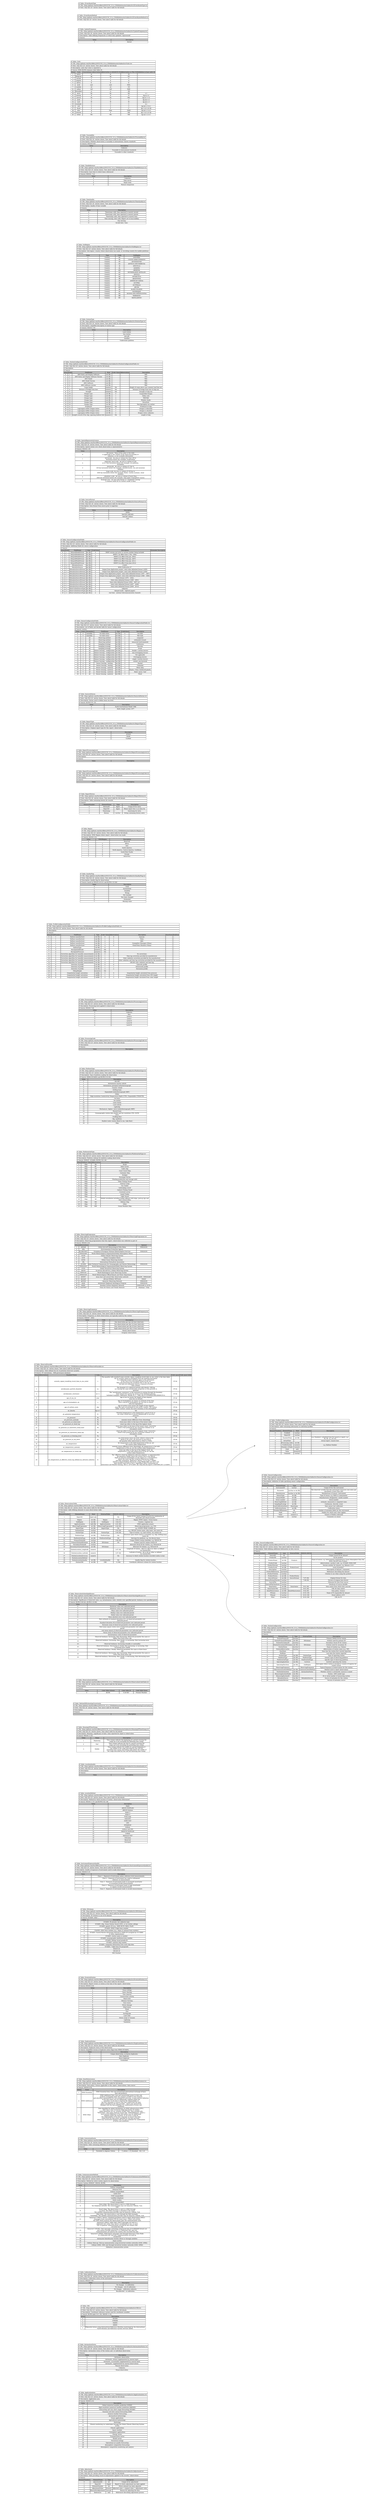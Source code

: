 digraph cdm {
rankdir=LR;
node [color=white]
Adjustment [label=<<TABLE BORDER="0" CELLBORDER="1" CELLSPACING="2" COLOR="BLACK">
<TR><TD COLSPAN="4" ALIGN="left"># Table: Adjustment</TD></TR>
<TR><TD COLSPAN="4" ALIGN="left"># URL: https://github.com/DavidBerryNOC/C3S_311a_CDM/blob/master/tables/tsv/Adjustment.tsv</TD></TR>
<TR><TD COLSPAN="4" ALIGN="left"># Note: Only first 20  entries shown. View above table for full details</TD></TR>
<TR><TD ALIGN="left" COLSPAN="4"># Description: Table providing record of adjustments applied to the records / observations</TD></TR>
<TR><TD ALIGN="left" COLSPAN="4"># Source:</TD></TR>
<TR><TD BGCOLOR="GRAY">ElementNumber</TD><TD BGCOLOR="GRAY">ElementName</TD><TD BGCOLOR="GRAY">Type</TD><TD BGCOLOR="GRAY">Description</TD></TR>
<TR><TD>0</TD><TD>AdjustmentID </TD><TD>int </TD><TD>Unique Id for adjustment </TD></TR>
<TR><TD>1</TD><TD>ReportID </TD><TD>bigint </TD><TD>Report to which adjustment has been applied </TD></TR>
<TR><TD>2</TD><TD>ElementNumber </TD><TD>int </TD><TD>Which element has been adjusted </TD></TR>
<TR><TD>3</TD><TD>AdjustmentValue </TD><TD>numeric </TD><TD>Adjusted value = original value + adjustment value </TD></TR>
<TR><TD>4</TD><TD>ReasonForAdjustment </TD><TD>varcahr </TD><TD>Reason for adjusting the data </TD></TR>
<TR><TD>5</TD><TD>References </TD><TD>int[] </TD><TD>References describing adjustment process </TD></TR>
</TABLE>>];
ApplicationArea [label=<<TABLE BORDER="0" CELLBORDER="1" CELLSPACING="2" COLOR="BLACK">
<TR><TD COLSPAN="2" ALIGN="left"># Table: ApplicationArea</TD></TR>
<TR><TD COLSPAN="2" ALIGN="left"># URL: https://github.com/DavidBerryNOC/C3S_311a_CDM/blob/master/tables/tsv/ApplicationArea.tsv</TD></TR>
<TR><TD COLSPAN="2" ALIGN="left"># Note: Only first 20  entries shown. View above table for full details</TD></TR>
<TR><TD ALIGN="left" COLSPAN="2"># Description: Application area</TD></TR>
<TR><TD ALIGN="left" COLSPAN="2"># Source: WIGOS 2-01</TD></TR>
<TR><TD BGCOLOR="GRAY">Value</TD><TD BGCOLOR="GRAY">Description</TD></TR>
<TR><TD>1</TD><TD>Global numerical weather prediction (GNWP) </TD></TR>
<TR><TD>2</TD><TD>High-resolution numerical weather prediction (HRNWP) </TD></TR>
<TR><TD>3</TD><TD>Nowcasting and very short range forecasting (NVSRF) </TD></TR>
<TR><TD>4</TD><TD>Seasonal and inter-annual forecasting (SIAF) </TD></TR>
<TR><TD>5</TD><TD>General weather forecasting </TD></TR>
<TR><TD>6</TD><TD>Aeronautical meteorology </TD></TR>
<TR><TD>7</TD><TD>Ocean applications </TD></TR>
<TR><TD>8</TD><TD>Agricultural meteorology </TD></TR>
<TR><TD>9</TD><TD>Hydrology </TD></TR>
<TR><TD>10</TD><TD>Climate monitoring (as undertaken through the Global Climate Observing System, <BR/>GCOS) </TD></TR>
<TR><TD>11</TD><TD>Climate applications </TD></TR>
<TR><TD>12</TD><TD>Space weather </TD></TR>
<TR><TD>13</TD><TD>Cryosphere applications </TD></TR>
<TR><TD>14</TD><TD>Energy sector </TD></TR>
<TR><TD>15</TD><TD>Transportation sector </TD></TR>
<TR><TD>16</TD><TD>Health sector </TD></TR>
<TR><TD>17</TD><TD>Terrestrial ecology </TD></TR>
<TR><TD>18</TD><TD>Operational air quality forecasting </TD></TR>
<TR><TD>19</TD><TD>Atmospheric composition forecasting </TD></TR>
<TR><TD>20</TD><TD>Atmospheric composition monitoring and analysis </TD></TR>
</TABLE>>];
AutomationStatus [label=<<TABLE BORDER="0" CELLBORDER="1" CELLSPACING="2" COLOR="BLACK">
<TR><TD COLSPAN="2" ALIGN="left"># Table: AutomationStatus</TD></TR>
<TR><TD COLSPAN="2" ALIGN="left"># URL: https://github.com/DavidBerryNOC/C3S_311a_CDM/blob/master/tables/tsv/AutomationStatus.tsv</TD></TR>
<TR><TD COLSPAN="2" ALIGN="left"># Note: Only first 20  entries shown. View above table for full details</TD></TR>
<TR><TD ALIGN="left" COLSPAN="2"># Description: Automation status of the station and / or individual observation</TD></TR>
<TR><TD ALIGN="left" COLSPAN="2"># Source:</TD></TR>
<TR><TD BGCOLOR="GRAY">Value</TD><TD BGCOLOR="GRAY">Description</TD></TR>
<TR><TD>0</TD><TD>Automatic observation. </TD></TR>
<TR><TD>1</TD><TD>Automatic, always supplemented by manual input. </TD></TR>
<TR><TD>2</TD><TD>Automatic, occasionally supplemented by manual input. </TD></TR>
<TR><TD>3</TD><TD>Automatic, supplemented by manual observations. </TD></TR>
<TR><TD>4</TD><TD>Manual observation. </TD></TR>
<TR><TD>5</TD><TD>Unknown. </TD></TR>
<TR><TD>6</TD><TD>Visual observation. </TD></TR>
</TABLE>>];
CRS [label=<<TABLE BORDER="0" CELLBORDER="1" CELLSPACING="2" COLOR="BLACK">
<TR><TD COLSPAN="2" ALIGN="left"># Table: CRS</TD></TR>
<TR><TD COLSPAN="2" ALIGN="left"># URL: https://github.com/DavidBerryNOC/C3S_311a_CDM/blob/master/tables/tsv/CRS.tsv</TD></TR>
<TR><TD COLSPAN="2" ALIGN="left"># Note: Only first 20  entries shown. View above table for full details</TD></TR>
<TR><TD ALIGN="left" COLSPAN="2"># Description: Coordinate reference system used for coordinate variables</TD></TR>
<TR><TD ALIGN="left" COLSPAN="2"># Source: BUFR table 0 01 150, WIGOS 11-02</TD></TR>
<TR><TD BGCOLOR="GRAY">Value</TD><TD BGCOLOR="GRAY">Description</TD></TR>
<TR><TD>0</TD><TD>WGS84 </TD></TR>
<TR><TD>1</TD><TD>ETRS89 </TD></TR>
<TR><TD>2</TD><TD>NAD83 </TD></TR>
<TR><TD>3</TD><TD>DHDN </TD></TR>
<TR><TD>4</TD><TD>Ellipsoidal datum using International Reference Meridian maintained by the International <BR/>Earth Rotation and Reference System Services (IERS) </TD></TR>
</TABLE>>];
CalibrationStatus [label=<<TABLE BORDER="0" CELLBORDER="1" CELLSPACING="2" COLOR="BLACK">
<TR><TD COLSPAN="2" ALIGN="left"># Table: CalibrationStatus</TD></TR>
<TR><TD COLSPAN="2" ALIGN="left"># URL: https://github.com/DavidBerryNOC/C3S_311a_CDM/blob/master/tables/tsv/CalibrationStatus.tsv</TD></TR>
<TR><TD COLSPAN="2" ALIGN="left"># Note: Only first 20  entries shown. View above table for full details</TD></TR>
<TR><TD ALIGN="left" COLSPAN="2"># Description: Calibration status of the instrument</TD></TR>
<TR><TD ALIGN="left" COLSPAN="2"># Source: WIGOS 5-08</TD></TR>
<TR><TD BGCOLOR="GRAY">Value</TD><TD BGCOLOR="GRAY">Description</TD></TR>
<TR><TD>0</TD><TD>No changes - in calibration. </TD></TR>
<TR><TD>1</TD><TD>No changes - out of calibration. </TD></TR>
<TR><TD>2</TD><TD>No changes - calibration unknown. </TD></TR>
<TR><TD>3</TD><TD>Recalibrated - in calibration. </TD></TR>
</TABLE>>];
CommunucationMethod [label=<<TABLE BORDER="0" CELLBORDER="1" CELLSPACING="2" COLOR="BLACK">
<TR><TD COLSPAN="2" ALIGN="left"># Table: CommunucationMethod</TD></TR>
<TR><TD COLSPAN="2" ALIGN="left"># URL: https://github.com/DavidBerryNOC/C3S_311a_CDM/blob/master/tables/tsv/CommunucationMethod.tsv</TD></TR>
<TR><TD COLSPAN="2" ALIGN="left"># Note: Only first 20  entries shown. View above table for full details</TD></TR>
<TR><TD ALIGN="left" COLSPAN="2"># Description: Method by which station reports its observations</TD></TR>
<TR><TD ALIGN="left" COLSPAN="2"># Source: Various (WMO47, WIGOS, BUFR)</TD></TR>
<TR><TD BGCOLOR="GRAY">Value</TD><TD BGCOLOR="GRAY">Description</TD></TR>
<TR><TD>0</TD><TD>Cellular (unspecified) </TD></TR>
<TR><TD>1</TD><TD>Meteosat DCP </TD></TR>
<TR><TD>2</TD><TD>Iridium (unspecified) </TD></TR>
<TR><TD>3</TD><TD>GOES DCP </TD></TR>
<TR><TD>4</TD><TD>VSAT (unspecified) </TD></TR>
<TR><TD>5</TD><TD>Landline telephone </TD></TR>
<TR><TD>6</TD><TD>Radio modem </TD></TR>
<TR><TD>7</TD><TD>E-mail (unspecified) </TD></TR>
<TR><TD>8</TD><TD>Voice (ship). The observation is sent to a NMS through <BR/>the telephone network. The communication may use Inmarsat, Iridium, Vsat, <BR/>VHF </TD></TR>
<TR><TD>9</TD><TD>Email (ship). The observation is sent to a NMS through <BR/>an email. The WMO message is attached to this email. <BR/>The satellite communication provider may be Inmarsat, Iridium, Vsat </TD></TR>
<TR><TD>10</TD><TD>Web (ship). The observation is sent through the Web (example: <BR/>TurboWeb). The satellite communication provider may be Inmarsat, Iridium, Vsat <BR/></TD></TR>
<TR><TD>11</TD><TD>Inmarsat-C (FM13, SAC41). Standard procedure used to report observations (FM13 <BR/>messages) from conventional VOS for many years. Collect call system: <BR/>the NMS which receives the observations pays the communication costs <BR/></TD></TR>
<TR><TD>12</TD><TD>Inmarsat-C (FM13, other SAC). FM13 messages are sent to a <BR/>dedicated SAC (other than SAC41) established at one, or more <BR/>LES. In general, communications are paid by the country who <BR/>recruited the ship </TD></TR>
<TR><TD>13</TD><TD>Inmarsat-C (EUHC). Text messages containing compressed data (E-SURFMAR format) are <BR/>sent ashore through Inmarsat-C to a dedicated SAC and LES. <BR/>Communications are paid by the country who recruited the ship <BR/></TD></TR>
<TR><TD>14</TD><TD>Inmarsat-C (SEAS). SEAS binary messages sent through Inmarsat-C Data Mode <BR/>to a dedicated SAC and LES. Communications are paid by <BR/>NOAA/NWS </TD></TR>
<TR><TD>15</TD><TD>Automated Identification System (direct or through satellite) </TD></TR>
<TR><TD>16</TD><TD>Argos system </TD></TR>
<TR><TD>17</TD><TD>Cellular (Dial-up). Dial-up communication using terrestrial wireless networks (GSM, GPRS) <BR/></TD></TR>
<TR><TD>18</TD><TD>Cellular (SMS). SMS sent through terrestrial wireless networks (GSM, GPRS) <BR/></TD></TR>
<TR><TD>19</TD><TD>Globalstar communication system </TD></TR>
</TABLE>>];
ConversionFactor [label=<<TABLE BORDER="0" CELLBORDER="1" CELLSPACING="2" COLOR="BLACK">
<TR><TD COLSPAN="3" ALIGN="left"># Table: ConversionFactor</TD></TR>
<TR><TD COLSPAN="3" ALIGN="left"># URL: https://github.com/DavidBerryNOC/C3S_311a_CDM/blob/master/tables/tsv/ConversionFactor.tsv</TD></TR>
<TR><TD COLSPAN="3" ALIGN="left"># Note: Only first 20  entries shown. View above table for full details</TD></TR>
<TR><TD ALIGN="left" COLSPAN="3"># Description: Table containing definition of conversions between units used</TD></TR>
<TR><TD ALIGN="left" COLSPAN="3"># Source:</TD></TR>
<TR><TD BGCOLOR="GRAY">Value</TD><TD BGCOLOR="GRAY">Description</TD><TD BGCOLOR="GRAY">Implementation</TD></TR>
<TR><TD>0</TD><TD>Farenheit to degrees Celsius </TD><TD>T_celsius = (T_Farenheit - 32) / 1.8 </TD></TR>
</TABLE>>];
DataPolicyLicence [label=<<TABLE BORDER="0" CELLBORDER="1" CELLSPACING="2" COLOR="BLACK">
<TR><TD COLSPAN="3" ALIGN="left"># Table: DataPolicyLicence</TD></TR>
<TR><TD COLSPAN="3" ALIGN="left"># URL: https://github.com/DavidBerryNOC/C3S_311a_CDM/blob/master/tables/tsv/DataPolicyLicence.tsv</TD></TR>
<TR><TD COLSPAN="3" ALIGN="left"># Note: Only first 20  entries shown. View above table for full details</TD></TR>
<TR><TD ALIGN="left" COLSPAN="3"># Description: Data policy / licence applicable to this report / observations / data source</TD></TR>
<TR><TD ALIGN="left" COLSPAN="3"># Source: WIGOS 9-02</TD></TR>
<TR><TD BGCOLOR="GRAY">Value</TD><TD BGCOLOR="GRAY">Name</TD><TD BGCOLOR="GRAY">Description</TD></TR>
<TR><TD>1</TD><TD>WMO Essential </TD><TD>WMO Essential Data: free and unrestricted international exchange of basic <BR/>data and products. </TD></TR>
<TR><TD>2</TD><TD>WMO Additional </TD><TD>WMO Additional Data: free and unrestricted access to data and <BR/>products exchanged under the auspices of WMO to the research <BR/>and education communities for non-commercial activities. A more precise definition <BR/>of the data policy may be additionally supplied within the <BR/>metadata. In all cases it shall be the responsibility of <BR/>the data consumer to ensure that they understand the data <BR/>policy specified by the data provider – which may necessitate <BR/>dialogue with the data publisher for confirmation of terms and <BR/>conditions. </TD></TR>
<TR><TD>3</TD><TD>WMO Other </TD><TD>Data identified for global distribution via WMO infrastructure (GTS / <BR/>WIS) that is not covered by WMO Resolution 25 neither <BR/>WMO Resolution 40 e.g. aviation OPMET data. Data marked with <BR/>“WMOOther” data policy shall be treated like “WMOAdditional” where a <BR/>more precise definition of the data policy may be additionally <BR/>supplied within the metadata. In all cases it shall be <BR/>the responsibility of the data consumer to ensure that they <BR/>understand the data policy specified by the data provider – <BR/>which may necessitate dialogue with the data publisher for confirmation <BR/>of terms and conditions. </TD></TR>
</TABLE>>];
DuplicateStatus [label=<<TABLE BORDER="0" CELLBORDER="1" CELLSPACING="2" COLOR="BLACK">
<TR><TD COLSPAN="2" ALIGN="left"># Table: DuplicateStatus</TD></TR>
<TR><TD COLSPAN="2" ALIGN="left"># URL: https://github.com/DavidBerryNOC/C3S_311a_CDM/blob/master/tables/tsv/DuplicateStatus.tsv</TD></TR>
<TR><TD COLSPAN="2" ALIGN="left"># Note: Only first 20  entries shown. View above table for full details</TD></TR>
<TR><TD ALIGN="left" COLSPAN="2"># Description: Duplicate status of the observation</TD></TR>
<TR><TD ALIGN="left" COLSPAN="2"># Source: Simplified version of duplicate status flags from IMMA (ICOADS)</TD></TR>
<TR><TD BGCOLOR="GRAY">Value</TD><TD BGCOLOR="GRAY">Description</TD></TR>
<TR><TD>0</TD><TD>Unique observation, no known duplicates </TD></TR>
<TR><TD>1</TD><TD>Best duplicate </TD></TR>
<TR><TD>2</TD><TD>Worst duplicate </TD></TR>
<TR><TD>3</TD><TD>Unchecked </TD></TR>
</TABLE>>];
EventsAtStation [label=<<TABLE BORDER="0" CELLBORDER="1" CELLSPACING="2" COLOR="BLACK">
<TR><TD COLSPAN="2" ALIGN="left"># Table: EventsAtStation</TD></TR>
<TR><TD COLSPAN="2" ALIGN="left"># URL: https://github.com/DavidBerryNOC/C3S_311a_CDM/blob/master/tables/tsv/EventsAtStation.tsv</TD></TR>
<TR><TD COLSPAN="2" ALIGN="left"># Note: Only first 20  entries shown. View above table for full details</TD></TR>
<TR><TD ALIGN="left" COLSPAN="2"># Description: Report events at station at the time of the report / observation</TD></TR>
<TR><TD ALIGN="left" COLSPAN="2"># Source: WIGOS 4-04</TD></TR>
<TR><TD BGCOLOR="GRAY">Value</TD><TD BGCOLOR="GRAY">Description</TD></TR>
<TR><TD>1</TD><TD>Grass-cutting </TD></TR>
<TR><TD>2</TD><TD>Snow clearing </TD></TR>
<TR><TD>3</TD><TD>Tree removal </TD></TR>
<TR><TD>4</TD><TD>Construction activity </TD></TR>
<TR><TD>5</TD><TD>Road work </TD></TR>
<TR><TD>6</TD><TD>Biomass burning </TD></TR>
<TR><TD>7</TD><TD>Dust storm </TD></TR>
<TR><TD>8</TD><TD>Storm damage </TD></TR>
<TR><TD>9</TD><TD>Wind storm </TD></TR>
<TR><TD>10</TD><TD>Flood </TD></TR>
<TR><TD>11</TD><TD>Fire </TD></TR>
<TR><TD>12</TD><TD>Earthquake </TD></TR>
<TR><TD>13</TD><TD>Land slide </TD></TR>
<TR><TD>14</TD><TD>Storm surge or tsunami </TD></TR>
<TR><TD>15</TD><TD>Lightning </TD></TR>
<TR><TD>16</TD><TD>Vandalism </TD></TR>
</TABLE>>];
IDScheme [label=<<TABLE BORDER="0" CELLBORDER="1" CELLSPACING="2" COLOR="BLACK">
<TR><TD COLSPAN="2" ALIGN="left"># Table: IDScheme</TD></TR>
<TR><TD COLSPAN="2" ALIGN="left"># URL: https://github.com/DavidBerryNOC/C3S_311a_CDM/blob/master/tables/tsv/IDScheme.tsv</TD></TR>
<TR><TD COLSPAN="2" ALIGN="left"># Note: Only first 20  entries shown. View above table for full details</TD></TR>
<TR><TD ALIGN="left" COLSPAN="2"># Description: ID Scheme in use of ID element</TD></TR>
<TR><TD ALIGN="left" COLSPAN="2"># Source: ICOADS, other ...</TD></TR>
<TR><TD BGCOLOR="GRAY">Value</TD><TD BGCOLOR="GRAY">Description</TD></TR>
<TR><TD>0</TD><TD>ICOADS: ID present, but unknown type </TD></TR>
<TR><TD>1</TD><TD>ICOADS: ship, Ocean Station Vessel (OSV), or ice station callsign <BR/></TD></TR>
<TR><TD>2</TD><TD>ICOADS: generic ID (e.g., SHIP, BUOY, RIGG, PLAT) </TD></TR>
<TR><TD>3</TD><TD>ICOADS: WMO 5-digit buoy number </TD></TR>
<TR><TD>4</TD><TD>ICAODS: other buoy number (e.g., Argos or national buoy number) <BR/></TD></TR>
<TR><TD>5</TD><TD>ICOADS: Coastal-Marine Automated Network (C-MAN) ID (assigned by US NDBC <BR/>or other organizations) </TD></TR>
<TR><TD>6</TD><TD>ICOADS: station name or number </TD></TR>
<TR><TD>7</TD><TD>ICOADS: oceanographic platform/cruise number </TD></TR>
<TR><TD>8</TD><TD>ICOADS: fishing vessel psuedo-ID </TD></TR>
<TR><TD>9</TD><TD>ICOADS: national ship number </TD></TR>
<TR><TD>10</TD><TD>ICOADS: composite information from early ship data </TD></TR>
<TR><TD>11</TD><TD>ICOADS: 7-digit buoy ID (proposed) </TD></TR>
<TR><TD>12</TD><TD>WIGOS ID </TD></TR>
<TR><TD>13</TD><TD>GRUAN ID </TD></TR>
<TR><TD>14</TD><TD>IMO Number </TD></TR>
</TABLE>>];
InstrumentExposureQuality [label=<<TABLE BORDER="0" CELLBORDER="1" CELLSPACING="2" COLOR="BLACK">
<TR><TD COLSPAN="2" ALIGN="left"># Table: InstrumentExposureQuality</TD></TR>
<TR><TD COLSPAN="2" ALIGN="left"># URL: https://github.com/DavidBerryNOC/C3S_311a_CDM/blob/master/tables/tsv/InstrumentExposureQuality.tsv</TD></TR>
<TR><TD COLSPAN="2" ALIGN="left"># Note: Only first 20  entries shown. View above table for full details</TD></TR>
<TR><TD ALIGN="left" COLSPAN="2"># Description: Quality of exposure of instrument used to make observation</TD></TR>
<TR><TD ALIGN="left" COLSPAN="2"># Source: WIGOS 5-15</TD></TR>
<TR><TD BGCOLOR="GRAY">Value</TD><TD BGCOLOR="GRAY">Description</TD></TR>
<TR><TD>1</TD><TD>Class 1 - Exposure of instrument allows reference level measurements <BR/></TD></TR>
<TR><TD>2</TD><TD>Class 2 - Exposure of instrument has small or infrequent <BR/>influence on measurement </TD></TR>
<TR><TD>3</TD><TD>Class 3 - Exposure of instrument leads to increased uncertainty <BR/>or occasional invalid measurements </TD></TR>
<TR><TD>4</TD><TD>Class 4 - Exposure of instruemnt leads to high uncertainty <BR/>or regular invalid measurements </TD></TR>
<TR><TD>5</TD><TD>Class 5 - Exposure of instrument leads to invalid measurements <BR/></TD></TR>
</TABLE>>];
LocationMethod [label=<<TABLE BORDER="0" CELLBORDER="1" CELLSPACING="2" COLOR="BLACK">
<TR><TD COLSPAN="2" ALIGN="left"># Table: LocationMethod</TD></TR>
<TR><TD COLSPAN="2" ALIGN="left"># URL: https://github.com/DavidBerryNOC/C3S_311a_CDM/blob/master/tables/tsv/LocationMethod.tsv</TD></TR>
<TR><TD COLSPAN="2" ALIGN="left"># Note: Only first 20  entries shown. View above table for full details</TD></TR>
<TR><TD ALIGN="left" COLSPAN="2"># Description: Method by which location of station / observation determined</TD></TR>
<TR><TD ALIGN="left" COLSPAN="2"># Source: WIGOS 11-01 and BUFR 0 02 148</TD></TR>
<TR><TD BGCOLOR="GRAY">Value</TD><TD BGCOLOR="GRAY">Description</TD></TR>
<TR><TD>0</TD><TD>Argos </TD></TR>
<TR><TD>1</TD><TD>ARGOS DOPPLER </TD></TR>
<TR><TD>2</TD><TD>ARGOS Kalman </TD></TR>
<TR><TD>3</TD><TD>Argos-3 </TD></TR>
<TR><TD>4</TD><TD>Argos-4 </TD></TR>
<TR><TD>5</TD><TD>From map </TD></TR>
<TR><TD>6</TD><TD>GALILEO </TD></TR>
<TR><TD>7</TD><TD>GOES DCP </TD></TR>
<TR><TD>8</TD><TD>GPS </TD></TR>
<TR><TD>9</TD><TD>INMARSAT </TD></TR>
<TR><TD>10</TD><TD>Iridium </TD></TR>
<TR><TD>11</TD><TD>Iridium and GPS </TD></TR>
<TR><TD>12</TD><TD>IRIDIUM DOPPLER </TD></TR>
<TR><TD>13</TD><TD>LORAN </TD></TR>
<TR><TD>14</TD><TD>Meteosat DCP </TD></TR>
<TR><TD>15</TD><TD>Orbcomm </TD></TR>
<TR><TD>16</TD><TD>Reserved </TD></TR>
<TR><TD>17</TD><TD>Surveyed </TD></TR>
</TABLE>>];
LocationQuality [label=<<TABLE BORDER="0" CELLBORDER="1" CELLSPACING="2" COLOR="BLACK">
<TR><TD COLSPAN="2" ALIGN="left"># Table: LocationQuality</TD></TR>
<TR><TD COLSPAN="2" ALIGN="left"># URL: https://github.com/DavidBerryNOC/C3S_311a_CDM/blob/master/tables/tsv/LocationQuality.tsv</TD></TR>
<TR><TD COLSPAN="2" ALIGN="left"># Note: Only first 20  entries shown. View above table for full details</TD></TR>
<TR><TD ALIGN="left" COLSPAN="2"># Description:</TD></TR>
<TR><TD ALIGN="left" COLSPAN="2"># Source:</TD></TR>
<TR><TD BGCOLOR="GRAY">Value</TD><TD BGCOLOR="GRAY">Description</TD></TR>
</TABLE>>];
MeaningOfTimeStamp [label=<<TABLE BORDER="0" CELLBORDER="1" CELLSPACING="2" COLOR="BLACK">
<TR><TD COLSPAN="3" ALIGN="left"># Table: MeaningOfTimeStamp</TD></TR>
<TR><TD COLSPAN="3" ALIGN="left"># URL: https://github.com/DavidBerryNOC/C3S_311a_CDM/blob/master/tables/tsv/MeaningOfTimeStamp.tsv</TD></TR>
<TR><TD COLSPAN="3" ALIGN="left"># Note: Only first 20  entries shown. View above table for full details</TD></TR>
<TR><TD ALIGN="left" COLSPAN="3"># Description: Meaning / significance of date / time reported for report or observation</TD></TR>
<TR><TD ALIGN="left" COLSPAN="3"># Source: WIGOS 11-03</TD></TR>
<TR><TD BGCOLOR="GRAY">Value</TD><TD BGCOLOR="GRAY">Name</TD><TD BGCOLOR="GRAY">Description</TD></TR>
<TR><TD>1</TD><TD>Beginning </TD><TD>Time stamps indicate the beginning of a period covering the <BR/>range up to but excluding the following time stamp. </TD></TR>
<TR><TD>2</TD><TD>End </TD><TD>Time stamps indicate the end of a period covering the <BR/>range up to but excluding the preceding time stamp. </TD></TR>
<TR><TD>3</TD><TD>Middle </TD><TD>Time stamps indicate the middle of a period beginning at <BR/>the middle of the range described by this and the <BR/>preceding time stamp and ending right before the middle of <BR/>the range described by this and the following time stamp. <BR/></TD></TR>
</TABLE>>];
MethodOfEstimatingUncertainty [label=<<TABLE BORDER="0" CELLBORDER="1" CELLSPACING="2" COLOR="BLACK">
<TR><TD COLSPAN="2" ALIGN="left"># Table: MethodOfEstimatingUncertainty</TD></TR>
<TR><TD COLSPAN="2" ALIGN="left"># URL: https://github.com/DavidBerryNOC/C3S_311a_CDM/blob/master/tables/tsv/MethodOfEstimatingUncertainty.tsv</TD></TR>
<TR><TD COLSPAN="2" ALIGN="left"># Note: Only first 20  entries shown. View above table for full details</TD></TR>
<TR><TD ALIGN="left" COLSPAN="2"># Description:</TD></TR>
<TR><TD ALIGN="left" COLSPAN="2"># Source:</TD></TR>
<TR><TD BGCOLOR="GRAY">Value</TD><TD BGCOLOR="GRAY">Description</TD></TR>
</TABLE>>];
ObservationCodeTable [label=<<TABLE BORDER="0" CELLBORDER="1" CELLSPACING="2" COLOR="BLACK">
<TR><TD COLSPAN="4" ALIGN="left"># Table: ObservationCodeTable</TD></TR>
<TR><TD COLSPAN="4" ALIGN="left"># URL: https://github.com/DavidBerryNOC/C3S_311a_CDM/blob/master/tables/tsv/ObservationCodeTable.tsv</TD></TR>
<TR><TD COLSPAN="4" ALIGN="left"># Note: Only first 20  entries shown. View above table for full details</TD></TR>
<TR><TD ALIGN="left" COLSPAN="4"># Description:</TD></TR>
<TR><TD ALIGN="left" COLSPAN="4"># Source:</TD></TR>
<TR><TD BGCOLOR="GRAY">Value</TD><TD BGCOLOR="GRAY">Code Table Scheme</TD><TD BGCOLOR="GRAY">Code Table ID</TD><TD BGCOLOR="GRAY">Code Table Name</TD></TR>
<TR><TD>0</TD><TD>BUFR </TD><TD>0 20 003 </TD><TD>Present Weather </TD></TR>
</TABLE>>];
ObservationValueSignificance [label=<<TABLE BORDER="0" CELLBORDER="1" CELLSPACING="2" COLOR="BLACK">
<TR><TD COLSPAN="2" ALIGN="left"># Table: ObservationValueSignificance</TD></TR>
<TR><TD COLSPAN="2" ALIGN="left"># URL: https://github.com/DavidBerryNOC/C3S_311a_CDM/blob/master/tables/tsv/ObservationValueSignificance.tsv</TD></TR>
<TR><TD COLSPAN="2" ALIGN="left"># Note: Only first 20  entries shown. View above table for full details</TD></TR>
<TR><TD ALIGN="left" COLSPAN="2"># Description: Significance of observed value, e.g. instantaneous value, statistic over specified period, tendancy over specified period</TD></TR>
<TR><TD ALIGN="left" COLSPAN="2"># Source: BUFR 0 08 023, BUFR 0 10 063</TD></TR>
<TR><TD BGCOLOR="GRAY">Value</TD><TD BGCOLOR="GRAY">Description</TD></TR>
<TR><TD>0</TD><TD>Maximum value over indicated period </TD></TR>
<TR><TD>1</TD><TD>Minimum value over indicated period </TD></TR>
<TR><TD>2</TD><TD>Mean value over indicated period </TD></TR>
<TR><TD>3</TD><TD>Median value over indicated period </TD></TR>
<TR><TD>4</TD><TD>Modal value over indicated period </TD></TR>
<TR><TD>5</TD><TD>Mean absolute error over indicated period </TD></TR>
<TR><TD>6</TD><TD>Best estimate of standard deviation (N-1) of observed parameter over <BR/>indicated period </TD></TR>
<TR><TD>7</TD><TD>Standard deviation (N) of observed parameter over indicated period </TD></TR>
<TR><TD>8</TD><TD>Harmonic mean of observed parameter over indicated period </TD></TR>
<TR><TD>9</TD><TD>Root mean square vector error of observed parameter over indicated <BR/>period </TD></TR>
<TR><TD>10</TD><TD>root mean square of observed parameter over indicated period </TD></TR>
<TR><TD>11</TD><TD>Vector mean of observed parameter over indicated period </TD></TR>
<TR><TD>12</TD><TD>Instantaneous value of observed parameter </TD></TR>
<TR><TD>13</TD><TD>Observed tendancy: Increasing, then decreasing; Observed parameter the same or <BR/>higher than three hours ago </TD></TR>
<TR><TD>14</TD><TD>Observed tendancy: Increasing, then steady; or increasing, then increasing more <BR/>slowly </TD></TR>
<TR><TD>15</TD><TD>Observed tendancy: Increasing (steadily or unsteadily) </TD></TR>
<TR><TD>16</TD><TD>Observed tendancy: Decreasing or steady, then increasing; or increasing, then <BR/>increasing more rapidly </TD></TR>
<TR><TD>17</TD><TD>Observed tendancy: Steady; Observed parameter the same as three hours <BR/>ago </TD></TR>
<TR><TD>18</TD><TD>Observed tendancy: Decreasing, then increasing; Observed parameter the same or <BR/>lower than three hours ago </TD></TR>
<TR><TD>19</TD><TD>Observed tendancy: Decreasing, then steady; or decreasing, then decreasing more <BR/>slowly </TD></TR>
</TABLE>>];
ObservationsTable [label=<<TABLE BORDER="0" CELLBORDER="1" CELLSPACING="2" COLOR="BLACK">
<TR><TD COLSPAN="6" ALIGN="left"># Table: ObservationsTable</TD></TR>
<TR><TD COLSPAN="6" ALIGN="left"># URL: https://github.com/DavidBerryNOC/C3S_311a_CDM/blob/master/tables/tsv/ObservationsTable.tsv</TD></TR>
<TR><TD COLSPAN="6" ALIGN="left"># Note: Only first 20  entries shown. View above table for full details</TD></TR>
<TR><TD ALIGN="left" COLSPAN="6"># Descripion: table defining elements in main observations table</TD></TR>
<TR><TD ALIGN="left" COLSPAN="6"># Source:</TD></TR>
<TR><TD BGCOLOR="GRAY">ElementNumber</TD><TD BGCOLOR="GRAY">ElementName</TD><TD BGCOLOR="GRAY">Kind</TD><TD BGCOLOR="GRAY">ExternalTable</TD><TD BGCOLOR="GRAY">WIGOS (MCO)</TD><TD BGCOLOR="GRAY">Description</TD></TR>
<TR><TD>1</TD><TD>ReportID </TD><TD>bigint (pk) </TD><TD></TD><TD>NA </TD><TD>Unique ID for report (unique ID given by combination of <BR/>RecordID and ObservationID) </TD></TR>
<TR><TD>2</TD><TD>Region </TD><TD>int (fk) </TD><TD>Region </TD><TD>3-01 (C) </TD><TD>Region (WMO region / Ocean basin) </TD></TR>
<TR><TD>3</TD><TD>SubRegion </TD><TD>int (fk) </TD><TD>SubRegion </TD><TD>3-02 (C) </TD><TD>Country / regional sea </TD></TR>
<TR><TD>4</TD><TD>ApplicationArea </TD><TD>int[] (fk) </TD><TD>ApplicationArea </TD><TD>2-01 (M) </TD><TD>WMO application area(s) </TD></TR>
<TR><TD>5</TD><TD>ObservingProgramme </TD><TD>int (fk) </TD><TD>ObservingProgramme </TD><TD>2-02 (M) </TD><TD>Observing programme, e.g. VOS </TD></TR>
<TR><TD>6</TD><TD>ReportType </TD><TD>int (fk) </TD><TD>ReportType </TD><TD>NA </TD><TD>e.g. SYNOP, TEMP, CLIMAT, etc </TD></TR>
<TR><TD>7</TD><TD>StationName </TD><TD>varchar </TD><TD></TD><TD>3-03 (M) </TD><TD>e.g. GRUAN station name, ship name, site name etc </TD></TR>
<TR><TD>8</TD><TD>StationType </TD><TD>int (fk) </TD><TD>StationType </TD><TD>3-04 (M) </TD><TD>Type of station, e.g. land station, sea station etc </TD></TR>
<TR><TD>9</TD><TD>PlatformType </TD><TD>int (fk) </TD><TD>PlatformType </TD><TD>NA </TD><TD>Structure upon which sensor is mounted, e.g. ship, drifting buoy, <BR/>tower etc </TD></TR>
<TR><TD>10</TD><TD>PlatformSubType </TD><TD>int (fk) </TD><TD>PlatformSubType </TD><TD>NA </TD><TD>Sub-type for platform, e.g. 3m discuss buoy </TD></TR>
<TR><TD>11</TD><TD>PrimaryStationId </TD><TD>varchar </TD><TD></TD><TD>3-06 (M) </TD><TD>Unique (WMO) station identifier, e.g. WIGOS ID </TD></TR>
<TR><TD>12</TD><TD>PrimaryStationIdScheme </TD><TD>int (fk) </TD><TD>IDScheme </TD><TD>NA </TD><TD>Scheme used for unique station ID </TD></TR>
<TR><TD>13</TD><TD>SecondaryStationId </TD><TD>varchar </TD><TD></TD><TD></TD><TD>Alternate (local) ID for station, e.g. Network ID </TD></TR>
<TR><TD>14</TD><TD>SecondaryStationIdScheme </TD><TD>int (fk) </TD><TD>IDScheme </TD><TD></TD><TD>Alternate ID Scheme, e.g. Network ID </TD></TR>
<TR><TD>15</TD><TD>StationLocation_Longitude </TD><TD>numeric </TD><TD></TD><TD>3-07 (M) </TD><TD>Longitude of station, -180.0 to 180.0 (or other as defined <BR/>by StationCRS) </TD></TR>
<TR><TD>16</TD><TD>StationLocation_Latitude </TD><TD>numeric </TD><TD></TD><TD>3-07 (M) </TD><TD>Latitude of station, -90 to 90 (or other as defined <BR/>by StationCRS) </TD></TR>
<TR><TD>17</TD><TD>StationLocationAccuracy </TD><TD>numeric </TD><TD></TD><TD>NA </TD><TD>Accuracy to which station location recorded (radius in km) </TD></TR>
<TR><TD>18</TD><TD>StationLocationMethod </TD><TD></TD><TD></TD><TD></TD><TD></TD></TR>
<TR><TD>19</TD><TD>StationLocationQuality </TD><TD>int (fk) </TD><TD>LocationQuality </TD><TD>NA </TD><TD>Quality flag for station location </TD></TR>
<TR><TD>20</TD><TD>StationCRS </TD><TD>int (fk) </TD><TD>CRS </TD><TD>11-Feb </TD><TD>Coordinate reference scheme for station location </TD></TR>
</TABLE>>];
ObservedVariable [label=<<TABLE BORDER="0" CELLBORDER="1" CELLSPACING="2" COLOR="BLACK">
<TR><TD COLSPAN="7" ALIGN="left"># Table: ObservedVariable</TD></TR>
<TR><TD COLSPAN="7" ALIGN="left"># URL: https://github.com/DavidBerryNOC/C3S_311a_CDM/blob/master/tables/tsv/ObservedVariable.tsv</TD></TR>
<TR><TD COLSPAN="7" ALIGN="left"># Note: Only first 20  entries shown. View above table for full details</TD></TR>
<TR><TD ALIGN="left" COLSPAN="7"># Description: Table defined the list of potential observed variables</TD></TR>
<TR><TD ALIGN="left" COLSPAN="7"># Source: CF conventions,  ODB governance database</TD></TR>
<TR><TD BGCOLOR="GRAY">Value</TD><TD BGCOLOR="GRAY">Abbreviation</TD><TD BGCOLOR="GRAY">Standard Name</TD><TD BGCOLOR="GRAY">Units</TD><TD BGCOLOR="GRAY">Description</TD><TD BGCOLOR="GRAY">Code space</TD><TD BGCOLOR="GRAY">Code space Index</TD></TR>
<TR><TD>0</TD><TD></TD><TD>acoustic_signal_roundtrip_travel_time_in_sea_water </TD><TD>s </TD><TD>The quantity with standard name acoustic_signal_roundtrip_travel_time_in_sea_water is the time taken <BR/>for an acoustic signal to propagate from the emitting instrument <BR/>to a reflecting surface and back again to the instrument. <BR/>In the case of an instrument based on the sea <BR/>floor and measuring the roundtrip time to the sea surface, <BR/>the data are commonly used as a measure of ocean <BR/>heat content. </TD><TD>CF-44 </TD><TD></TD></TR>
<TR><TD>1</TD><TD></TD><TD>aerodynamic_particle_diameter </TD><TD>m </TD><TD>The diameter of a spherical particle with density 1000 kg <BR/>m-3 having the same aerodynamic properties as the particles in <BR/>question. </TD><TD>CF-44 </TD><TD></TD></TR>
<TR><TD>2</TD><TD></TD><TD>aerodynamic_resistance </TD><TD>m-1 s </TD><TD>The "aerodynamic_resistance" is the resistance to mixing through the boundary <BR/>layer toward the surface by means of the dominant process, <BR/>turbulent transport. Reference: Wesely, M. L., 1989, doi:10.1016/0004-6981(89)90153-4. </TD><TD>CF-44 </TD><TD></TD></TR>
<TR><TD>3</TD><TD></TD><TD>age_of_sea_ice </TD><TD>year </TD><TD>Age of sea ice means the length of time elapsed <BR/>since the ice formed. </TD><TD>CF-44 </TD><TD></TD></TR>
<TR><TD>4</TD><TD></TD><TD>age_of_stratospheric_air </TD><TD>s </TD><TD>Age of stratospheric air means an estimate of the time <BR/>since a parcel of stratospheric air was last in contact <BR/>with the troposphere. </TD><TD>CF-44 </TD><TD></TD></TR>
<TR><TD>5</TD><TD></TD><TD>age_of_surface_snow </TD><TD>day </TD><TD>Age of surface snow means the length of time elapsed <BR/>since the snow accumulated on the earth's surface. The surface <BR/>called "surface" means the lower boundary of the atmosphere. </TD><TD>CF-44 </TD><TD></TD></TR>
<TR><TD>6</TD><TD></TD><TD>air_density </TD><TD>kg m-3 </TD><TD>NA </TD><TD>CF-44 </TD><TD></TD></TR>
<TR><TD>7</TD><TD></TD><TD>air_potential_temperature </TD><TD>K </TD><TD>Potential temperature is the temperature a parcel of air or <BR/>sea water would have if moved adiabatically to sea level <BR/>pressure. </TD><TD>CF-44 </TD><TD></TD></TR>
<TR><TD>8</TD><TD></TD><TD>air_pressure </TD><TD>Pa </TD><TD>NA </TD><TD>CF-44 </TD><TD></TD></TR>
<TR><TD>9</TD><TD></TD><TD>air_pressure_anomaly </TD><TD>Pa </TD><TD>anomaly means difference from climatology. </TD><TD>CF-44 </TD><TD></TD></TR>
<TR><TD>10</TD><TD></TD><TD>air_pressure_at_cloud_base </TD><TD>Pa </TD><TD>cloud_base refers to the base of the lowest cloud. </TD><TD>CF-44 </TD><TD></TD></TR>
<TR><TD>11</TD><TD></TD><TD>air_pressure_at_cloud_top </TD><TD>Pa </TD><TD>cloud_top refers to the top of the highest cloud. </TD><TD>CF-44 </TD><TD></TD></TR>
<TR><TD>12</TD><TD></TD><TD>air_pressure_at_convective_cloud_base </TD><TD>Pa </TD><TD>cloud_base refers to the base of the lowest cloud. Convective <BR/>cloud is that produced by the convection schemes in an <BR/>atmosphere model. </TD><TD>CF-44 </TD><TD></TD></TR>
<TR><TD>13</TD><TD></TD><TD>air_pressure_at_convective_cloud_top </TD><TD>Pa </TD><TD>cloud_top refers to the top of the highest cloud. Convective <BR/>cloud is that produced by the convection schemes in an <BR/>atmosphere model. </TD><TD>CF-44 </TD><TD></TD></TR>
<TR><TD>14</TD><TD></TD><TD>air_pressure_at_freezing_level </TD><TD>Pa </TD><TD>NA </TD><TD>CF-44 </TD><TD></TD></TR>
<TR><TD>15</TD><TD></TD><TD>air_pressure_at_sea_level </TD><TD>Pa </TD><TD>sea_level means mean sea level, which is close to the <BR/>geoid in sea areas. Air pressure at sea level is <BR/>the quantity often abbreviated as MSLP or PMSL. </TD><TD>CF-44 </TD><TD></TD></TR>
<TR><TD>16</TD><TD></TD><TD>air_temperature </TD><TD>K </TD><TD>Air temperature is the bulk temperature of the air, not <BR/>the surface (skin) temperature. </TD><TD>CF-44 </TD><TD></TD></TR>
<TR><TD>17</TD><TD></TD><TD>air_temperature_anomaly </TD><TD>K </TD><TD>anomaly means difference from climatology. Air temperature is the bulk <BR/>temperature of the air, not the surface (skin) temperature. </TD><TD>CF-44 </TD><TD></TD></TR>
<TR><TD>18</TD><TD></TD><TD>air_temperature_at_cloud_top </TD><TD>K </TD><TD>cloud_top refers to the top of the highest cloud. Air <BR/>temperature is the bulk temperature of the air, not the <BR/>surface (skin) temperature. </TD><TD>CF-44 </TD><TD></TD></TR>
<TR><TD>19</TD><TD></TD><TD>air_temperature_at_effective_cloud_top_defined_by_infrared_radiation </TD><TD>K </TD><TD>The "effective cloud top defined by infrared radiation" is (approximately) <BR/>the geometric height above the surface that is one optical <BR/>depth at infrared wavelengths (in the region of 11 micrometers) <BR/>below the cloud top that would be detected by visible <BR/>and lidar techniques. Reference: Minnis, P. et al 2011 CERES <BR/>Edition-2 Cloud Property Retrievals Using TRMM VIRS and Terra and <BR/>Aqua MODIS Data x2014; Part I: Algorithms IEEE Transactions on <BR/>Geoscience and Remote Sensing, 49(11), 4374-4400. doi: http://dx.doi.org/10.1109/TGRS.2011.2144601. </TD><TD>CF-44 </TD><TD></TD></TR>
</TABLE>>];
ObservingFrequency [label=<<TABLE BORDER="0" CELLBORDER="1" CELLSPACING="2" COLOR="BLACK">
<TR><TD COLSPAN="3" ALIGN="left"># Table: ObservingFrequency</TD></TR>
<TR><TD COLSPAN="3" ALIGN="left"># URL: https://github.com/DavidBerryNOC/C3S_311a_CDM/blob/master/tables/tsv/ObservingFrequency.tsv</TD></TR>
<TR><TD COLSPAN="3" ALIGN="left"># Note: Only first 20  entries shown. View above table for full details</TD></TR>
<TR><TD ALIGN="left" COLSPAN="3"># Description: Frequency at which observations are typically made by this station</TD></TR>
<TR><TD ALIGN="left" COLSPAN="3"># Source: WMO47 - 0602</TD></TR>
<TR><TD BGCOLOR="GRAY">Value</TD><TD BGCOLOR="GRAY">Code</TD><TD BGCOLOR="GRAY">Description</TD></TR>
<TR><TD>0</TD><TD>OPD </TD><TD>One observation per day (24 hour intervals). </TD></TR>
<TR><TD>1</TD><TD>TPD </TD><TD>Two observations per day (12 hour intervals). </TD></TR>
<TR><TD>2</TD><TD>FPD </TD><TD>Four observations per day (6 hour intervals). </TD></TR>
<TR><TD>3</TD><TD>EPD </TD><TD>Eight observations per day (3 hour intervals). </TD></TR>
<TR><TD>4</TD><TD>HLY </TD><TD>Hourly observations. </TD></TR>
<TR><TD>5</TD><TD>IRR </TD><TD>Irregular observations. </TD></TR>
</TABLE>>];
ObservingProgramme [label=<<TABLE BORDER="0" CELLBORDER="1" CELLSPACING="2" COLOR="BLACK">
<TR><TD COLSPAN="4" ALIGN="left"># Table: ObservingProgramme</TD></TR>
<TR><TD COLSPAN="4" ALIGN="left"># URL: https://github.com/DavidBerryNOC/C3S_311a_CDM/blob/master/tables/tsv/ObservingProgramme.tsv</TD></TR>
<TR><TD COLSPAN="4" ALIGN="left"># Note: Only first 20  entries shown. View above table for full details</TD></TR>
<TR><TD ALIGN="left" COLSPAN="4"># Description: Observing programme(s) that this report / observation was collected as part of</TD></TR>
<TR><TD ALIGN="left" COLSPAN="4"># Source: WIGOS 2-02</TD></TR>
<TR><TD BGCOLOR="GRAY">Value</TD><TD BGCOLOR="GRAY">Abbreviation</TD><TD BGCOLOR="GRAY">Description</TD><TD BGCOLOR="GRAY">Sponsor</TD></TR>
<TR><TD>1</TD><TD>AMDAR </TD><TD>Global Aircraft Meteorological DAta Relay </TD><TD>WMO/GOS </TD></TR>
<TR><TD>2</TD><TD>EPA </TD><TD>Environmental Protection Agency </TD><TD></TD></TR>
<TR><TD>3</TD><TD>EUMETNET </TD><TD>Grouping of European National Meteorological Services </TD><TD>WMO/GOS </TD></TR>
<TR><TD>4</TD><TD>WMO/GAW </TD><TD>World Meteorological Organization/Global Atmospheric Watch </TD><TD></TD></TR>
<TR><TD>5</TD><TD>GCOS </TD><TD>Global Climate Observing System </TD><TD></TD></TR>
<TR><TD>6</TD><TD>GCW </TD><TD>Global Cryosphere Watch </TD><TD></TD></TR>
<TR><TD>7</TD><TD>GOOS </TD><TD>Global Ocean Observing System </TD><TD></TD></TR>
<TR><TD>8</TD><TD>IPA </TD><TD>International Permafrost Association </TD><TD></TD></TR>
<TR><TD>9</TD><TD>JCOMM </TD><TD>Joint Technical Commission for Oceanography and Marine Meteorology </TD><TD>WMO/GOS </TD></TR>
<TR><TD>10</TD><TD>WMO/GOS </TD><TD>World Meteorological Organization/Global Observing System </TD><TD></TD></TR>
<TR><TD>11</TD><TD>GTOS </TD><TD>Global Terrestrial Observing System </TD><TD></TD></TR>
<TR><TD>12</TD><TD>IAGOS </TD><TD>In-service Aircraft for a Global Observing System </TD><TD></TD></TR>
<TR><TD>13</TD><TD>WHYCOS </TD><TD>World Hydrological Cycle Observing System </TD><TD></TD></TR>
<TR><TD>14</TD><TD>WMO/CLW </TD><TD>World Meteorological Office/Climate and Water Department </TD><TD></TD></TR>
<TR><TD>15</TD><TD>ADNET </TD><TD>Asian dust and aerosol lidar observation network </TD><TD>GALION , WMO/GAW </TD></TR>
<TR><TD>16</TD><TD>Aeronet </TD><TD>AErosol RObotic NETwork </TD><TD>NASA? </TD></TR>
<TR><TD>17</TD><TD>ANTON </TD><TD>Antarctic Observing Network </TD><TD>WMO/GOS </TD></TR>
<TR><TD>18</TD><TD>ASAP </TD><TD>Automated Shipboard Aerological Program </TD><TD>WMO/GOS </TD></TR>
<TR><TD>19</TD><TD>BSRN </TD><TD>Baseline Surface Radiation Network </TD><TD>WMO/GAW &amp; GCOS </TD></TR>
<TR><TD>20</TD><TD>CASTNET </TD><TD>Clean Air Status and Trends Network </TD><TD>(National - USA) </TD></TR>
</TABLE>>];
PlatformSubType [label=<<TABLE BORDER="0" CELLBORDER="1" CELLSPACING="2" COLOR="BLACK">
<TR><TD COLSPAN="4" ALIGN="left"># Table: PlatformSubType</TD></TR>
<TR><TD COLSPAN="4" ALIGN="left"># URL: https://github.com/DavidBerryNOC/C3S_311a_CDM/blob/master/tables/tsv/PlatformSubType.tsv</TD></TR>
<TR><TD COLSPAN="4" ALIGN="left"># Note: Only first 20  entries shown. View above table for full details</TD></TR>
<TR><TD ALIGN="left" COLSPAN="4"># Description: Platform subtype for platform making observation</TD></TR>
<TR><TD ALIGN="left" COLSPAN="4"># Source: WMO47, ICOADS, BUFR 0 02 149</TD></TR>
<TR><TD BGCOLOR="GRAY">Value</TD><TD BGCOLOR="GRAY">Platform Type</TD><TD BGCOLOR="GRAY">Abbreviation</TD><TD BGCOLOR="GRAY">Description</TD></TR>
<TR><TD>0</TD><TD>Ship </TD><TD>BA </TD><TD>Barge </TD></TR>
<TR><TD>1</TD><TD>Ship </TD><TD>BC </TD><TD>Bulk Carrier </TD></TR>
<TR><TD>2</TD><TD>Ship </TD><TD>CA </TD><TD>Cable ship </TD></TR>
<TR><TD>3</TD><TD>Ship </TD><TD>CG </TD><TD>Coast Guard Ship </TD></TR>
<TR><TD>4</TD><TD>Ship </TD><TD>CS </TD><TD>Container Ship </TD></TR>
<TR><TD>5</TD><TD>Ship </TD><TD>DR </TD><TD>Dredger </TD></TR>
<TR><TD>6</TD><TD>Ship </TD><TD>FE </TD><TD>Passenger ferries </TD></TR>
<TR><TD>7</TD><TD>Ship </TD><TD>FP </TD><TD>Floating production and storage units </TD></TR>
<TR><TD>8</TD><TD>Ship </TD><TD>FV </TD><TD>Other Fishing Vessel </TD></TR>
<TR><TD>9</TD><TD>Ship </TD><TD>GC </TD><TD>General Cargo </TD></TR>
<TR><TD>10</TD><TD>Ship </TD><TD>GT </TD><TD>Gas Tanker </TD></TR>
<TR><TD>11</TD><TD>Ship </TD><TD>IC </TD><TD>Icebreaking vessel </TD></TR>
<TR><TD>12</TD><TD>Ship </TD><TD>IF </TD><TD>Inshore Fishing Vessel </TD></TR>
<TR><TD>13</TD><TD>Ship </TD><TD>LC </TD><TD>Livestock carrier </TD></TR>
<TR><TD>14</TD><TD>Ship </TD><TD>LT </TD><TD>Liquid Tanker </TD></TR>
<TR><TD>15</TD><TD>Ship </TD><TD>LV </TD><TD>Light Vessel </TD></TR>
<TR><TD>16</TD><TD>Ship </TD><TD>MI </TD><TD>Mobile installation including mobile offshore drill ships, jack-up rigs and <BR/>semi-submersibles </TD></TR>
<TR><TD>17</TD><TD>Ship </TD><TD>MS </TD><TD>Military Ship </TD></TR>
<TR><TD>18</TD><TD>Ship </TD><TD>OT </TD><TD>Other </TD></TR>
<TR><TD>19</TD><TD>Ship </TD><TD>MW </TD><TD>Ocean Weather Ship </TD></TR>
</TABLE>>];
PlatformType [label=<<TABLE BORDER="0" CELLBORDER="1" CELLSPACING="2" COLOR="BLACK">
<TR><TD COLSPAN="2" ALIGN="left"># Table: PlatformType</TD></TR>
<TR><TD COLSPAN="2" ALIGN="left"># URL: https://github.com/DavidBerryNOC/C3S_311a_CDM/blob/master/tables/tsv/PlatformType.tsv</TD></TR>
<TR><TD COLSPAN="2" ALIGN="left"># Note: Only first 20  entries shown. View above table for full details</TD></TR>
<TR><TD ALIGN="left" COLSPAN="2"># Description: Type of platform making the observation</TD></TR>
<TR><TD ALIGN="left" COLSPAN="2"># Source: IMMA (ICOADS) and BUFR 0 03 001</TD></TR>
<TR><TD BGCOLOR="GRAY">Value</TD><TD BGCOLOR="GRAY">Description</TD></TR>
<TR><TD>0</TD><TD>Aircraft </TD></TR>
<TR><TD>1</TD><TD>Autonomous marine vehicle </TD></TR>
<TR><TD>2</TD><TD>Autonomous pinneped bathythermograph </TD></TR>
<TR><TD>3</TD><TD>Coastal / Island </TD></TR>
<TR><TD>4</TD><TD>Drifting buoy </TD></TR>
<TR><TD>5</TD><TD>Expendable bathythermograph (XBT) </TD></TR>
<TR><TD>6</TD><TD>Glider </TD></TR>
<TR><TD>7</TD><TD>High-resolution Conductivity-Temperature-Depth (CTD) / Expendable CTD(XCTD) </TD></TR>
<TR><TD>8</TD><TD>Ice buoy </TD></TR>
<TR><TD>9</TD><TD>Ice station </TD></TR>
<TR><TD>10</TD><TD>Land station </TD></TR>
<TR><TD>11</TD><TD>Land vehicle </TD></TR>
<TR><TD>12</TD><TD>Lightship </TD></TR>
<TR><TD>13</TD><TD>Mechanical / digital / micro bathythermograph (MBT) </TD></TR>
<TR><TD>14</TD><TD>Moored buoy </TD></TR>
<TR><TD>15</TD><TD>Oceanographic station data (bottle and low resolution CTD / XCTD <BR/>data) </TD></TR>
<TR><TD>16</TD><TD>Profiling float </TD></TR>
<TR><TD>17</TD><TD>Rig / platform </TD></TR>
<TR><TD>18</TD><TD>Shallow water station (fixed to sea / lake floor) </TD></TR>
<TR><TD>19</TD><TD>Ship </TD></TR>
</TABLE>>];
ProcessingCode [label=<<TABLE BORDER="0" CELLBORDER="1" CELLSPACING="2" COLOR="BLACK">
<TR><TD COLSPAN="2" ALIGN="left"># Table: ProcessingCode</TD></TR>
<TR><TD COLSPAN="2" ALIGN="left"># URL: https://github.com/DavidBerryNOC/C3S_311a_CDM/blob/master/tables/tsv/ProcessingCode.tsv</TD></TR>
<TR><TD COLSPAN="2" ALIGN="left"># Note: Only first 20  entries shown. View above table for full details</TD></TR>
<TR><TD ALIGN="left" COLSPAN="2"># Description:</TD></TR>
<TR><TD ALIGN="left" COLSPAN="2"># Source:</TD></TR>
<TR><TD BGCOLOR="GRAY">Value</TD><TD BGCOLOR="GRAY">Description</TD></TR>
</TABLE>>];
ProcessingLevel [label=<<TABLE BORDER="0" CELLBORDER="1" CELLSPACING="2" COLOR="BLACK">
<TR><TD COLSPAN="2" ALIGN="left"># Table: ProcessingLevel</TD></TR>
<TR><TD COLSPAN="2" ALIGN="left"># URL: https://github.com/DavidBerryNOC/C3S_311a_CDM/blob/master/tables/tsv/ProcessingLevel.tsv</TD></TR>
<TR><TD COLSPAN="2" ALIGN="left"># Note: Only first 20  entries shown. View above table for full details</TD></TR>
<TR><TD ALIGN="left" COLSPAN="2"># Description: Processing level applied to observation</TD></TR>
<TR><TD ALIGN="left" COLSPAN="2"># Source: WIGOS 7-06</TD></TR>
<TR><TD BGCOLOR="GRAY">Value</TD><TD BGCOLOR="GRAY">Description</TD></TR>
<TR><TD>0</TD><TD>Unknown </TD></TR>
<TR><TD>1</TD><TD>Raw </TD></TR>
<TR><TD>2</TD><TD>Level 0 </TD></TR>
<TR><TD>3</TD><TD>Level I </TD></TR>
<TR><TD>4</TD><TD>Level II </TD></TR>
<TR><TD>5</TD><TD>Level III </TD></TR>
<TR><TD>6</TD><TD>Level IV </TD></TR>
</TABLE>>];
ProfileConfiguration [label=<<TABLE BORDER="0" CELLBORDER="1" CELLSPACING="2" COLOR="BLACK">
<TR><TD COLSPAN="5" ALIGN="left"># Table: ProfileConfiguration</TD></TR>
<TR><TD COLSPAN="5" ALIGN="left"># URL: https://github.com/DavidBerryNOC/C3S_311a_CDM/blob/master/tables/tsv/ProfileConfiguration.tsv</TD></TR>
<TR><TD COLSPAN="5" ALIGN="left"># Note: Only first 20  entries shown. View above table for full details</TD></TR>
<TR><TD ALIGN="left" COLSPAN="5"># Description: table containing information on individual profiles</TD></TR>
<TR><TD ALIGN="left" COLSPAN="5"># Source:</TD></TR>
<TR><TD BGCOLOR="GRAY">ElementNumber</TD><TD BGCOLOR="GRAY">ElementName</TD><TD BGCOLOR="GRAY">Kind</TD><TD BGCOLOR="GRAY">ExternalTable</TD><TD BGCOLOR="GRAY">Description</TD></TR>
<TR><TD>0</TD><TD>ProfileID </TD><TD>varchar </TD><TD></TD><TD></TD></TR>
<TR><TD>1</TD><TD>ReportID </TD><TD>varchar </TD><TD></TD><TD></TD></TR>
<TR><TD>2</TD><TD>StandardTime </TD><TD>int (fk) </TD><TD></TD><TD>e.g. Standard / scheduled time for launch or report, e.g. <BR/>00, 06, 12, 18 UTC </TD></TR>
<TR><TD>3</TD><TD>ActualTime </TD><TD></TD><TD></TD><TD>Actual report / launch time </TD></TR>
<TR><TD>4</TD><TD>Processing codes </TD><TD>int (fk) </TD><TD></TD><TD></TD></TR>
<TR><TD>5</TD><TD>ProfileNumber </TD><TD>numeric </TD><TD></TD><TD>e.g. Balloon Number </TD></TR>
<TR><TD>6</TD><TD>Number of fields </TD><TD>numeric </TD><TD></TD><TD></TD></TR>
<TR><TD>7</TD><TD>Field </TD><TD>int[] </TD><TD></TD><TD></TD></TR>
<TR><TD>8</TD><TD>Value </TD><TD>numeric[] </TD><TD></TD><TD></TD></TR>
<TR><TD>9</TD><TD>Comment </TD><TD>varchar </TD><TD></TD><TD></TD></TR>
</TABLE>>];
ProfileConfigurationFields [label=<<TABLE BORDER="0" CELLBORDER="1" CELLSPACING="2" COLOR="BLACK">
<TR><TD COLSPAN="9" ALIGN="left"># Table: ProfileConfigurationFields</TD></TR>
<TR><TD COLSPAN="9" ALIGN="left"># URL: https://github.com/DavidBerryNOC/C3S_311a_CDM/blob/master/tables/tsv/ProfileConfigurationFields.tsv</TD></TR>
<TR><TD COLSPAN="9" ALIGN="left"># Note: Only first 20  entries shown. View above table for full details</TD></TR>
<TR><TD ALIGN="left" COLSPAN="9"># Description:</TD></TR>
<TR><TD ALIGN="left" COLSPAN="9"># Source:</TD></TR>
<TR><TD BGCOLOR="GRAY">Value</TD><TD BGCOLOR="GRAY">FieldNumber</TD><TD BGCOLOR="GRAY">FieldName</TD><TD BGCOLOR="GRAY">Type</TD><TD BGCOLOR="GRAY">Code Value</TD><TD BGCOLOR="GRAY">Abbreviation</TD><TD BGCOLOR="GRAY">Description</TD><TD BGCOLOR="GRAY">StartDate</TD><TD BGCOLOR="GRAY">EndDate</TD></TR>
<TR><TD>0</TD><TD>1 </TD><TD>Balloon manufacturer </TD><TD>int (fk) </TD><TD>0 </TD><TD>0 </TD><TD>Kaysam </TD><TD></TD><TD></TD></TR>
<TR><TD>1</TD><TD>1 </TD><TD>Balloon manufacturer </TD><TD>int (fk) </TD><TD>1 </TD><TD>1 </TD><TD>Totex </TD><TD></TD><TD></TD></TR>
<TR><TD>2</TD><TD>1 </TD><TD>Balloon manufacturer </TD><TD>int (fk) </TD><TD>2 </TD><TD>2 </TD><TD>KKS </TD><TD></TD><TD></TD></TR>
<TR><TD>3</TD><TD>1 </TD><TD>Balloon manufacturer </TD><TD>int (fk) </TD><TD>3 </TD><TD>3 </TD><TD>Guangzhou Shuangyi (China) </TD><TD></TD><TD></TD></TR>
<TR><TD>4</TD><TD>1 </TD><TD>Balloon manufacturer </TD><TD>int (fk) </TD><TD>4 </TD><TD>4 </TD><TD>ChemChina Zhuzhou (China) </TD><TD></TD><TD></TD></TR>
<TR><TD>5</TD><TD>2 </TD><TD>BalloonType </TD><TD>int (fk) </TD><TD>0 </TD><TD></TD><TD></TD><TD></TD><TD></TD></TR>
<TR><TD>6</TD><TD>3 </TD><TD>BurstpointAltitude </TD><TD>numeric </TD><TD>NA </TD><TD></TD><TD></TD><TD></TD><TD></TD></TR>
<TR><TD>7</TD><TD>4 </TD><TD>BurstpointPressure </TD><TD>numeric </TD><TD>NA </TD><TD></TD><TD></TD><TD></TD><TD></TD></TR>
<TR><TD>8</TD><TD>5 </TD><TD>Correction algorithm for humidity measurements </TD><TD>int (fk) </TD><TD>0 </TD><TD>0 </TD><TD>No corrections </TD><TD></TD><TD></TD></TR>
<TR><TD>9</TD><TD>5 </TD><TD>Correction algorithm for humidity measurements </TD><TD>int (fk) </TD><TD>1 </TD><TD>1 </TD><TD>Time lag correction provided by manufacturer </TD><TD></TD><TD></TD></TR>
<TR><TD>10</TD><TD>5 </TD><TD>Correction algorithm for humidity measurements </TD><TD>int (fk) </TD><TD>2 </TD><TD>2 </TD><TD>Solar radiation correction provided by the manufacturer </TD><TD></TD><TD></TD></TR>
<TR><TD>11</TD><TD>5 </TD><TD>Correction algorithm for humidity measurements </TD><TD>int (fk) </TD><TD>3 </TD><TD>3 </TD><TD>Solar radiation and time lag correction provided by the manufacturer <BR/></TD><TD></TD><TD></TD></TR>
<TR><TD>12</TD><TD>5 </TD><TD>Correction algorithm for humidity measurements </TD><TD>int (fk) </TD><TD>4 </TD><TD>7 </TD><TD>GRUAN solar radiation and time lag </TD><TD></TD><TD></TD></TR>
<TR><TD>13</TD><TD>6 </TD><TD>Direction of profile </TD><TD>int (fk) </TD><TD>0 </TD><TD>0 </TD><TD>Upwards profile </TD><TD></TD><TD></TD></TR>
<TR><TD>14</TD><TD>6 </TD><TD>Direction of profile </TD><TD>int (fk) </TD><TD>1 </TD><TD>1 </TD><TD>Downwards profile </TD><TD></TD><TD></TD></TR>
<TR><TD>15</TD><TD>6 </TD><TD>Direction of profile </TD><TD>int (fk) </TD><TD>2 </TD><TD>2 </TD><TD>Horizontal profile </TD><TD></TD><TD></TD></TR>
<TR><TD>16</TD><TD>7 </TD><TD>FillingWeight </TD><TD>numeric </TD><TD>NA </TD><TD></TD><TD></TD><TD></TD><TD></TD></TR>
<TR><TD>17</TD><TD>8 </TD><TD>Geopotential height calculation </TD><TD>int(fk) </TD><TD>0 </TD><TD>0 </TD><TD>Geopotential height calculated from pressure </TD><TD></TD><TD></TD></TR>
<TR><TD>18</TD><TD>8 </TD><TD>Geopotential height calculation </TD><TD>int(fk) </TD><TD>1 </TD><TD>1 </TD><TD>Geopotential height calculated from GPS height </TD><TD></TD><TD></TD></TR>
<TR><TD>19</TD><TD>8 </TD><TD>Geopotential height calculation </TD><TD>int(fk) </TD><TD>2 </TD><TD>2 </TD><TD>Geopotential height calculated from radar height </TD><TD></TD><TD></TD></TR>
</TABLE>>];
QualityFlag [label=<<TABLE BORDER="0" CELLBORDER="1" CELLSPACING="2" COLOR="BLACK">
<TR><TD COLSPAN="2" ALIGN="left"># Table: QualityFlag</TD></TR>
<TR><TD COLSPAN="2" ALIGN="left"># URL: https://github.com/DavidBerryNOC/C3S_311a_CDM/blob/master/tables/tsv/QualityFlag.tsv</TD></TR>
<TR><TD COLSPAN="2" ALIGN="left"># Note: Only first 20  entries shown. View above table for full details</TD></TR>
<TR><TD ALIGN="left" COLSPAN="2"># Description: Quality flag for observations</TD></TR>
<TR><TD ALIGN="left" COLSPAN="2"># Source: based on WIGOS 8-03-01 and BUFR 0 33 020</TD></TR>
<TR><TD BGCOLOR="GRAY">Value</TD><TD BGCOLOR="GRAY">Description</TD></TR>
<TR><TD>0</TD><TD>Good </TD></TR>
<TR><TD>1</TD><TD>Inconsistent </TD></TR>
<TR><TD>2</TD><TD>Doubtful </TD></TR>
<TR><TD>3</TD><TD>Wrong </TD></TR>
<TR><TD>4</TD><TD>Not checked </TD></TR>
<TR><TD>5</TD><TD>Has been changed </TD></TR>
<TR><TD>6</TD><TD>Estimated </TD></TR>
<TR><TD>7</TD><TD>Missing value </TD></TR>
</TABLE>>];
Region [label=<<TABLE BORDER="0" CELLBORDER="1" CELLSPACING="2" COLOR="BLACK">
<TR><TD COLSPAN="3" ALIGN="left"># Table: Region</TD></TR>
<TR><TD COLSPAN="3" ALIGN="left"># URL: https://github.com/DavidBerryNOC/C3S_311a_CDM/blob/master/tables/tsv/Region.tsv</TD></TR>
<TR><TD COLSPAN="3" ALIGN="left"># Note: Only first 20  entries shown. View above table for full details</TD></TR>
<TR><TD ALIGN="left" COLSPAN="3"># Description: WMO Region where report / observation was made</TD></TR>
<TR><TD ALIGN="left" COLSPAN="3"># Source: WIGOS 3-01</TD></TR>
<TR><TD BGCOLOR="GRAY">Value</TD><TD BGCOLOR="GRAY">WMORegion</TD><TD BGCOLOR="GRAY">Description</TD></TR>
<TR><TD>0</TD><TD></TD><TD>Reserved </TD></TR>
<TR><TD>1</TD><TD>1 </TD><TD>Africa </TD></TR>
<TR><TD>2</TD><TD>2 </TD><TD>Asia </TD></TR>
<TR><TD>3</TD><TD>3 </TD><TD>South America </TD></TR>
<TR><TD>4</TD><TD>4 </TD><TD>North America, Central America, Caribbean </TD></TR>
<TR><TD>5</TD><TD>5 </TD><TD>South-West Pacific </TD></TR>
<TR><TD>6</TD><TD>6 </TD><TD>Europe </TD></TR>
<TR><TD>7</TD><TD>7 </TD><TD>Antarctica </TD></TR>
</TABLE>>];
ReportHistory [label=<<TABLE BORDER="0" CELLBORDER="1" CELLSPACING="2" COLOR="BLACK">
<TR><TD COLSPAN="4" ALIGN="left"># Table: ReportHistory</TD></TR>
<TR><TD COLSPAN="4" ALIGN="left"># URL: https://github.com/DavidBerryNOC/C3S_311a_CDM/blob/master/tables/tsv/ReportHistory.tsv</TD></TR>
<TR><TD COLSPAN="4" ALIGN="left"># Note: Only first 20  entries shown. View above table for full details</TD></TR>
<TR><TD ALIGN="left" COLSPAN="4"># Description: Table containing history for records</TD></TR>
<TR><TD ALIGN="left" COLSPAN="4"># Source:	</TD></TR>
<TR><TD BGCOLOR="GRAY">ElementNumber</TD><TD BGCOLOR="GRAY">ElementName</TD><TD BGCOLOR="GRAY">Type</TD><TD BGCOLOR="GRAY">Description</TD></TR>
<TR><TD>0</TD><TD>HistoryID </TD><TD>bigint </TD><TD>Unique ID for entry </TD></TR>
<TR><TD>1</TD><TD>ReportID </TD><TD>bigint </TD><TD>Which report this is an entry for </TD></TR>
<TR><TD>2</TD><TD>Timestamp </TD><TD></TD><TD>timestamp for entry </TD></TR>
<TR><TD>3</TD><TD>History </TD><TD>varchar </TD><TD>String containing history entry </TD></TR>
</TABLE>>];
ReportProcessingCode [label=<<TABLE BORDER="0" CELLBORDER="1" CELLSPACING="2" COLOR="BLACK">
<TR><TD COLSPAN="2" ALIGN="left"># Table: ReportProcessingCode</TD></TR>
<TR><TD COLSPAN="2" ALIGN="left"># URL: https://github.com/DavidBerryNOC/C3S_311a_CDM/blob/master/tables/tsv/ReportProcessingCode.tsv</TD></TR>
<TR><TD COLSPAN="2" ALIGN="left"># Note: Only first 20  entries shown. View above table for full details</TD></TR>
<TR><TD ALIGN="left" COLSPAN="2"># Description:</TD></TR>
<TR><TD ALIGN="left" COLSPAN="2"># Source:</TD></TR>
<TR><TD BGCOLOR="GRAY">Value</TD><TD BGCOLOR="GRAY">Description</TD></TR>
</TABLE>>];
ReportProcessingLevel [label=<<TABLE BORDER="0" CELLBORDER="1" CELLSPACING="2" COLOR="BLACK">
<TR><TD COLSPAN="2" ALIGN="left"># Table: ReportProcessingLevel</TD></TR>
<TR><TD COLSPAN="2" ALIGN="left"># URL: https://github.com/DavidBerryNOC/C3S_311a_CDM/blob/master/tables/tsv/ReportProcessingLevel.tsv</TD></TR>
<TR><TD COLSPAN="2" ALIGN="left"># Note: Only first 20  entries shown. View above table for full details</TD></TR>
<TR><TD ALIGN="left" COLSPAN="2"># Description: </TD></TR>
<TR><TD ALIGN="left" COLSPAN="2"># Source:</TD></TR>
<TR><TD BGCOLOR="GRAY">Value</TD><TD BGCOLOR="GRAY">Description</TD></TR>
</TABLE>>];
ReportType [label=<<TABLE BORDER="0" CELLBORDER="1" CELLSPACING="2" COLOR="BLACK">
<TR><TD COLSPAN="2" ALIGN="left"># Table: ReportType</TD></TR>
<TR><TD COLSPAN="2" ALIGN="left"># URL: https://github.com/DavidBerryNOC/C3S_311a_CDM/blob/master/tables/tsv/ReportType.tsv</TD></TR>
<TR><TD COLSPAN="2" ALIGN="left"># Note: Only first 20  entries shown. View above table for full details</TD></TR>
<TR><TD ALIGN="left" COLSPAN="2"># Description: Original report type for this report / observaiton</TD></TR>
<TR><TD ALIGN="left" COLSPAN="2"># Source:</TD></TR>
<TR><TD BGCOLOR="GRAY">Value</TD><TD BGCOLOR="GRAY">Description</TD></TR>
<TR><TD>0</TD><TD>SYNOP </TD></TR>
<TR><TD>1</TD><TD>TEMP </TD></TR>
<TR><TD>2</TD><TD>CLIMAT </TD></TR>
</TABLE>>];
SeaLevelDatum [label=<<TABLE BORDER="0" CELLBORDER="1" CELLSPACING="2" COLOR="BLACK">
<TR><TD COLSPAN="2" ALIGN="left"># Table: SeaLevelDatum</TD></TR>
<TR><TD COLSPAN="2" ALIGN="left"># URL: https://github.com/DavidBerryNOC/C3S_311a_CDM/blob/master/tables/tsv/SeaLevelDatum.tsv</TD></TR>
<TR><TD COLSPAN="2" ALIGN="left"># Note: Only first 20  entries shown. View above table for full details</TD></TR>
<TR><TD ALIGN="left" COLSPAN="2"># Description: Datum used to define mean sea level</TD></TR>
<TR><TD ALIGN="left" COLSPAN="2"># Source: BUFR 0 01 151</TD></TR>
<TR><TD BGCOLOR="GRAY">Value</TD><TD BGCOLOR="GRAY">Description</TD></TR>
<TR><TD>0</TD><TD>Earth Gravitational Model 1996 </TD></TR>
<TR><TD>1</TD><TD>Baltic height system 1977 </TD></TR>
</TABLE>>];
SensorConfiguration [label=<<TABLE BORDER="0" CELLBORDER="1" CELLSPACING="2" COLOR="BLACK">
<TR><TD COLSPAN="5" ALIGN="left"># Table: SensorConfiguration</TD></TR>
<TR><TD COLSPAN="5" ALIGN="left"># URL: https://github.com/DavidBerryNOC/C3S_311a_CDM/blob/master/tables/tsv/SensorConfiguration.tsv</TD></TR>
<TR><TD COLSPAN="5" ALIGN="left"># Note: Only first 20  entries shown. View above table for full details</TD></TR>
<TR><TD ALIGN="left" COLSPAN="5"># Description: definition of table specifying sensor configuration</TD></TR>
<TR><TD ALIGN="left" COLSPAN="5"># Source:</TD></TR>
<TR><TD BGCOLOR="GRAY">ElementNumber</TD><TD BGCOLOR="GRAY">ElementName</TD><TD BGCOLOR="GRAY">Type</TD><TD BGCOLOR="GRAY">ExternalTable</TD><TD BGCOLOR="GRAY">Description</TD></TR>
<TR><TD>0</TD><TD>InstrumentID </TD><TD>varchar </TD><TD></TD><TD>Unique ID for this instrument </TD></TR>
<TR><TD>1</TD><TD>Parameter </TD><TD>varchar or int (fk) </TD><TD></TD><TD>The observed variable that this instrument measures (one entry per <BR/>parameter if more than one) </TD></TR>
<TR><TD>2</TD><TD>Manufacturer </TD><TD>varchar or int (fk) </TD><TD></TD><TD>Manufacturer of sensor / instrument </TD></TR>
<TR><TD>3</TD><TD>SensorType </TD><TD>int (fk) </TD><TD></TD><TD>Type of sensor, e.g. RS92 or anemometer </TD></TR>
<TR><TD>4</TD><TD>SensorModel </TD><TD>int (fk) </TD><TD></TD><TD>Manufacturers designation / model number </TD></TR>
<TR><TD>5</TD><TD>Serial number </TD><TD>varchar </TD><TD></TD><TD>Serial number </TD></TR>
<TR><TD>6</TD><TD>ObservingMethod </TD><TD>int (fk) </TD><TD></TD><TD>estimate, measured or computed value </TD></TR>
<TR><TD>7</TD><TD>SamplingStrategy </TD><TD>int (fk) </TD><TD></TD><TD>Continuous, discrete, event </TD></TR>
<TR><TD>8</TD><TD>LastCalibrationDate </TD><TD>timestamp </TD><TD></TD><TD>Date sensor last calibrated </TD></TR>
<TR><TD>9</TD><TD>CalibrationStatus </TD><TD>int (fk) </TD><TD></TD><TD>Calibration status </TD></TR>
<TR><TD>10</TD><TD>NumberOfElements </TD><TD>int </TD><TD></TD><TD>Number of metadata fields for this instrument </TD></TR>
<TR><TD>11</TD><TD>Field </TD><TD>int [] </TD><TD></TD><TD>Field(s) for which next value applies </TD></TR>
<TR><TD>12</TD><TD>Value </TD><TD>numeric [] </TD><TD></TD><TD>Value(s) of field(s) indicated </TD></TR>
<TR><TD>13</TD><TD>Comment </TD><TD>varchar </TD><TD></TD><TD>Comments on sensor </TD></TR>
</TABLE>>];
SensorConfigurationFields [label=<<TABLE BORDER="0" CELLBORDER="1" CELLSPACING="2" COLOR="BLACK">
<TR><TD COLSPAN="7" ALIGN="left"># Table: SensorConfigurationFields</TD></TR>
<TR><TD COLSPAN="7" ALIGN="left"># URL: https://github.com/DavidBerryNOC/C3S_311a_CDM/blob/master/tables/tsv/SensorConfigurationFields.tsv</TD></TR>
<TR><TD COLSPAN="7" ALIGN="left"># Note: Only first 20  entries shown. View above table for full details</TD></TR>
<TR><TD ALIGN="left" COLSPAN="7"># Description: List of fields and decode table for sensor configuration</TD></TR>
<TR><TD ALIGN="left" COLSPAN="7"># Source: various</TD></TR>
<TR><TD BGCOLOR="GRAY">Value</TD><TD BGCOLOR="GRAY">Field</TD><TD BGCOLOR="GRAY">Parameter</TD><TD BGCOLOR="GRAY">FieldName</TD><TD BGCOLOR="GRAY">Type</TD><TD BGCOLOR="GRAY">CodeValue</TD><TD BGCOLOR="GRAY">Description</TD></TR>
<TR><TD>0</TD><TD>0 </TD><TD>humidity </TD><TD>Ice bulb status </TD><TD>int (fk) </TD><TD>0 </TD><TD>Ice bulb </TD></TR>
<TR><TD>1</TD><TD>0 </TD><TD>humidity </TD><TD>Ice bulb status </TD><TD>int (fk) </TD><TD>1 </TD><TD>Wet bulb </TD></TR>
<TR><TD>2</TD><TD>1 </TD><TD>all </TD><TD>Observing method </TD><TD>int (fk) </TD><TD>0 </TD><TD>computed </TD></TR>
<TR><TD>3</TD><TD>1 </TD><TD>all </TD><TD>Observing method </TD><TD>int (fk) </TD><TD>1 </TD><TD>estimated (visual) </TD></TR>
<TR><TD>4</TD><TD>1 </TD><TD>all </TD><TD>Observing method </TD><TD>int (fk) </TD><TD>2 </TD><TD>measured (instrumental) </TD></TR>
<TR><TD>5</TD><TD>2 </TD><TD>all </TD><TD>Sampling strategy </TD><TD>int (fk) </TD><TD>0 </TD><TD>Continuous </TD></TR>
<TR><TD>6</TD><TD>2 </TD><TD>all </TD><TD>Sampling strategy </TD><TD>int (fk) </TD><TD>1 </TD><TD>Discrete </TD></TR>
<TR><TD>7</TD><TD>2 </TD><TD>all </TD><TD>Sampling strategy </TD><TD>int (fk) </TD><TD>2 </TD><TD>Event </TD></TR>
<TR><TD>8</TD><TD>3 </TD><TD>all </TD><TD>Sensor housing - configuration </TD><TD>int (fk) </TD><TD>0 </TD><TD>Double v section louvers </TD></TR>
<TR><TD>9</TD><TD>3 </TD><TD>all </TD><TD>Sensor housing - configuration </TD><TD>int (fk) </TD><TD>1 </TD><TD>non-overlapping louvers </TD></TR>
<TR><TD>10</TD><TD>3 </TD><TD>all </TD><TD>Sensor housing - configuration </TD><TD>int (fk) </TD><TD>2 </TD><TD>Not applicable </TD></TR>
<TR><TD>11</TD><TD>3 </TD><TD>all </TD><TD>Sensor housing - configuration </TD><TD>int (fk) </TD><TD>3 </TD><TD>Overlapping louvers </TD></TR>
<TR><TD>12</TD><TD>3 </TD><TD>all </TD><TD>Sensor housing - configuration </TD><TD>int (fk) </TD><TD>4 </TD><TD>single v-section louvers </TD></TR>
<TR><TD>13</TD><TD>3 </TD><TD>all </TD><TD>Sensor housing - configuration </TD><TD>int (fk) </TD><TD>5 </TD><TD>vented, non-louvered </TD></TR>
<TR><TD>14</TD><TD>4 </TD><TD>all </TD><TD>Sensor housing - heating </TD><TD>int (fk) </TD><TD>0 </TD><TD>Heated </TD></TR>
<TR><TD>15</TD><TD>4 </TD><TD>all </TD><TD>Sensor housing - heating </TD><TD>int (fk) </TD><TD>1 </TD><TD>Unheated </TD></TR>
<TR><TD>16</TD><TD>5 </TD><TD>all </TD><TD>Sensor housing - material </TD><TD>int (fk) </TD><TD>0 </TD><TD>Metal alloy </TD></TR>
<TR><TD>17</TD><TD>5 </TD><TD>all </TD><TD>Sensor housing - material </TD><TD>int (fk) </TD><TD>1 </TD><TD>Plastic / Glass reinforced plastic </TD></TR>
<TR><TD>18</TD><TD>5 </TD><TD>all </TD><TD>Sensor housing - material </TD><TD>int (fk) </TD><TD>2 </TD><TD>Reed / grass / leaf </TD></TR>
<TR><TD>19</TD><TD>5 </TD><TD>all </TD><TD>Sensor housing - material </TD><TD>int (fk) </TD><TD>3 </TD><TD>Wood </TD></TR>
</TABLE>>];
SourceConfiguration [label=<<TABLE BORDER="0" CELLBORDER="1" CELLSPACING="2" COLOR="BLACK">
<TR><TD COLSPAN="6" ALIGN="left"># Table: SourceConfiguration</TD></TR>
<TR><TD COLSPAN="6" ALIGN="left"># URL: https://github.com/DavidBerryNOC/C3S_311a_CDM/blob/master/tables/tsv/SourceConfiguration.tsv</TD></TR>
<TR><TD COLSPAN="6" ALIGN="left"># Note: Only first 20  entries shown. View above table for full details</TD></TR>
<TR><TD ALIGN="left" COLSPAN="6"># Description: Table defining additional information on data sources</TD></TR>
<TR><TD ALIGN="left" COLSPAN="6"># Source:</TD></TR>
<TR><TD BGCOLOR="GRAY">ElementNumber</TD><TD BGCOLOR="GRAY">ElementName</TD><TD BGCOLOR="GRAY">type</TD><TD BGCOLOR="GRAY">ExternalTable</TD><TD BGCOLOR="GRAY">WIGOS (MCO)</TD><TD BGCOLOR="GRAY">Description</TD></TR>
<TR><TD>0</TD><TD>SourceID </TD><TD>int </TD><TD></TD><TD></TD><TD>Unique record ID for dataset </TD></TR>
<TR><TD>1</TD><TD>ProductID </TD><TD>varchar </TD><TD></TD><TD></TD><TD>ID for product </TD></TR>
<TR><TD>2</TD><TD>ProductName </TD><TD>int (fk) </TD><TD>Products </TD><TD></TD><TD>Name of source, e.g. International Comprehensive Ocean Atmosphere Data Set, <BR/>RS92 GRUAN Data Product </TD></TR>
<TR><TD>3</TD><TD>ProductCode </TD><TD>varchar </TD><TD></TD><TD></TD><TD>Abbreviations / product code, e.g. ICOADS, RS92-GDP </TD></TR>
<TR><TD>4</TD><TD>ProductVersion </TD><TD>varchar </TD><TD></TD><TD></TD><TD>Version number for dataset, e.g. Release 3.0.0 </TD></TR>
<TR><TD>5</TD><TD>ProductLevel </TD><TD>int (fk) </TD><TD>ProductLevel </TD><TD></TD><TD>Level of product </TD></TR>
<TR><TD>6</TD><TD>Description </TD><TD>varchar </TD><TD></TD><TD></TD><TD>Description of dataset / comments </TD></TR>
<TR><TD>7</TD><TD>ProductReferences </TD><TD>varchar[] </TD><TD></TD><TD></TD><TD>References describing the dataset </TD></TR>
<TR><TD>8</TD><TD>ProductCitation </TD><TD>varchar </TD><TD></TD><TD></TD><TD>Citation to use when using this product </TD></TR>
<TR><TD>9</TD><TD>ProductStatus </TD><TD>int (fk) </TD><TD>ProductStatus </TD><TD></TD><TD></TD></TR>
<TR><TD>10</TD><TD>SourceFormat </TD><TD>int [fk] </TD><TD>SourceFormat </TD><TD>7-07 (M) </TD><TD>Original format for data </TD></TR>
<TR><TD>11</TD><TD>SourceFormatVersion </TD><TD>varchar </TD><TD></TD><TD>7-08 (M) </TD><TD>Version of original data format </TD></TR>
<TR><TD>12</TD><TD>SourceFile </TD><TD>varchar </TD><TD></TD><TD></TD><TD>Filename for data from source </TD></TR>
<TR><TD>13</TD><TD>SourceFileChecksum </TD><TD>varchar </TD><TD></TD><TD></TD><TD>Checksum of source datafile </TD></TR>
<TR><TD>14</TD><TD>DataCentre </TD><TD>int [fk] </TD><TD>DataCentre </TD><TD>9-01 (M) </TD><TD>Data centre from which data sourced </TD></TR>
<TR><TD>15</TD><TD>DataCentreURL </TD><TD>varchar </TD><TD></TD><TD>9-01 (M) </TD><TD>URL for data centre </TD></TR>
<TR><TD>16</TD><TD>DataPolicyLicence </TD><TD>int [fk] </TD><TD>DataPolicyLicence </TD><TD>9-02 (M) </TD><TD>Data policy / licence </TD></TR>
<TR><TD>17</TD><TD>PIName </TD><TD>varchar </TD><TD></TD><TD>10-01 (M) </TD><TD>Name of PI responsible for dataset </TD></TR>
<TR><TD>18</TD><TD>PIemail </TD><TD>varchar </TD><TD></TD><TD>10-01 (M) </TD><TD>Email address of PI </TD></TR>
<TR><TD>19</TD><TD>PIurl </TD><TD>varchar </TD><TD></TD><TD>10-01 (M) </TD><TD>URL for PI </TD></TR>
</TABLE>>];
SourceConfigurationFields [label=<<TABLE BORDER="0" CELLBORDER="1" CELLSPACING="2" COLOR="BLACK">
<TR><TD COLSPAN="7" ALIGN="left"># Table: SourceConfigurationFields</TD></TR>
<TR><TD COLSPAN="7" ALIGN="left"># URL: https://github.com/DavidBerryNOC/C3S_311a_CDM/blob/master/tables/tsv/SourceConfigurationFields.tsv</TD></TR>
<TR><TD COLSPAN="7" ALIGN="left"># Note: Only first 20  entries shown. View above table for full details</TD></TR>
<TR><TD ALIGN="left" COLSPAN="7"># Description: Additional fields for source configuration</TD></TR>
<TR><TD ALIGN="left" COLSPAN="7"># Source:</TD></TR>
<TR><TD BGCOLOR="GRAY">Value</TD><TD BGCOLOR="GRAY">Field</TD><TD BGCOLOR="GRAY">FieldName</TD><TD BGCOLOR="GRAY">Kind</TD><TD BGCOLOR="GRAY">CodeValue</TD><TD BGCOLOR="GRAY">Description</TD><TD BGCOLOR="GRAY">Extended Description</TD></TR>
<TR><TD>0</TD><TD>1 </TD><TD>DelayedModeFormat </TD><TD>int (fk) </TD><TD>0 </TD><TD>IMMT version just prior to version number being included </TD><TD></TD></TR>
<TR><TD>1</TD><TD>1 </TD><TD>DelayedModeFormat </TD><TD>int (fk) </TD><TD>1 </TD><TD>IMMT-1 (in effect from 2 Nov. 1994) </TD><TD></TD></TR>
<TR><TD>2</TD><TD>1 </TD><TD>DelayedModeFormat </TD><TD>int (fk) </TD><TD>2 </TD><TD>IMMT-2 (in effect from Jan. 2003) </TD><TD></TD></TR>
<TR><TD>3</TD><TD>1 </TD><TD>DelayedModeFormat </TD><TD>int (fk) </TD><TD>3 </TD><TD>IMMT-3 (in effect from Jan. 2007) </TD><TD></TD></TR>
<TR><TD>4</TD><TD>1 </TD><TD>DelayedModeFormat </TD><TD>int (fk) </TD><TD>4 </TD><TD>IMMT-4 (in effect from Jan. 2011) </TD><TD></TD></TR>
<TR><TD>5</TD><TD>1 </TD><TD>DelayedModeFormat </TD><TD>int (fk) </TD><TD>5 </TD><TD>IMMT-5 (in effect from June 2012) </TD><TD></TD></TR>
<TR><TD>6</TD><TD>2 </TD><TD>MetadataSource </TD><TD>int (fk) </TD><TD>0 </TD><TD>COAPS </TD><TD></TD></TR>
<TR><TD>7</TD><TD>2 </TD><TD>MetadataSource </TD><TD>int (fk) </TD><TD>1 </TD><TD>WMO Publication 47 </TD><TD></TD></TR>
<TR><TD>8</TD><TD>3 </TD><TD>MetadataSourceFormat </TD><TD>int (fk) </TD><TD>1 </TD><TD>Output from digitisation project, semi-colon delimited format (1955) </TD><TD></TD></TR>
<TR><TD>9</TD><TD>3 </TD><TD>MetadataSourceFormat </TD><TD>int (fk) </TD><TD>2 </TD><TD>Output from digitisation project, semi-colon delimited format (1956) </TD><TD></TD></TR>
<TR><TD>10</TD><TD>3 </TD><TD>MetadataSourceFormat </TD><TD>int (fk) </TD><TD>3 </TD><TD>Output from digitisation project, semi-colon delimited format (1957 - 1967) <BR/></TD><TD></TD></TR>
<TR><TD>11</TD><TD>3 </TD><TD>MetadataSourceFormat </TD><TD>int (fk) </TD><TD>4 </TD><TD>Output from digitisation project, semi-colon delimited format (1968 - 1969) <BR/></TD><TD></TD></TR>
<TR><TD>12</TD><TD>3 </TD><TD>MetadataSourceFormat </TD><TD>int (fk) </TD><TD>5 </TD><TD>Fixed format (1970 - 1004) </TD><TD></TD></TR>
<TR><TD>13</TD><TD>3 </TD><TD>MetadataSourceFormat </TD><TD>int (fk) </TD><TD>6 </TD><TD>Semi-colon delimited format (1995 - 2001) </TD><TD></TD></TR>
<TR><TD>14</TD><TD>3 </TD><TD>MetadataSourceFormat </TD><TD>int (fk) </TD><TD>7 </TD><TD>Semi-colon delimited format (2002 - 2007 q1) </TD><TD></TD></TR>
<TR><TD>15</TD><TD>3 </TD><TD>MetadataSourceFormat </TD><TD>int (fk) </TD><TD>8 </TD><TD>Semi-colon delimited format (2007 - 2008) </TD><TD></TD></TR>
<TR><TD>16</TD><TD>3 </TD><TD>MetadataSourceFormat </TD><TD>int (fk) </TD><TD>9 </TD><TD>Semi-colon delimited format (2009 - 2014) </TD><TD></TD></TR>
<TR><TD>17</TD><TD>4 </TD><TD>ObservationSourceType </TD><TD>int (fk) </TD><TD>0 </TD><TD>unknown </TD><TD></TD></TR>
<TR><TD>18</TD><TD>4 </TD><TD>ObservationSourceType </TD><TD>int (fk) </TD><TD>1 </TD><TD>delayed mode - logbook (paper) </TD><TD></TD></TR>
<TR><TD>19</TD><TD>4 </TD><TD>ObservationSourceType </TD><TD>int (fk) </TD><TD>2 </TD><TD>real time - national telecommunication channels </TD><TD></TD></TR>
</TABLE>>];
SourceFormat [label=<<TABLE BORDER="0" CELLBORDER="1" CELLSPACING="2" COLOR="BLACK">
<TR><TD COLSPAN="2" ALIGN="left"># Table: SourceFormat</TD></TR>
<TR><TD COLSPAN="2" ALIGN="left"># URL: https://github.com/DavidBerryNOC/C3S_311a_CDM/blob/master/tables/tsv/SourceFormat.tsv</TD></TR>
<TR><TD COLSPAN="2" ALIGN="left"># Note: Only first 20  entries shown. View above table for full details</TD></TR>
<TR><TD ALIGN="left" COLSPAN="2"># Description: Data format from source prior to ingestion</TD></TR>
<TR><TD ALIGN="left" COLSPAN="2"># Source:</TD></TR>
<TR><TD BGCOLOR="GRAY">Value</TD><TD BGCOLOR="GRAY">Description</TD></TR>
<TR><TD>0</TD><TD>IMMA </TD></TR>
<TR><TD>1</TD><TD>NetCDF (GRUAN) </TD></TR>
<TR><TD>2</TD><TD>NetCDF (Other) </TD></TR>
<TR><TD>3</TD><TD>CSV </TD></TR>
</TABLE>>];
SpatialRepresentativeness [label=<<TABLE BORDER="0" CELLBORDER="1" CELLSPACING="2" COLOR="BLACK">
<TR><TD COLSPAN="2" ALIGN="left"># Table: SpatialRepresentativeness</TD></TR>
<TR><TD COLSPAN="2" ALIGN="left"># URL: https://github.com/DavidBerryNOC/C3S_311a_CDM/blob/master/tables/tsv/SpatialRepresentativeness.tsv</TD></TR>
<TR><TD COLSPAN="2" ALIGN="left"># Note: Only first 20  entries shown. View above table for full details</TD></TR>
<TR><TD ALIGN="left" COLSPAN="2"># Description: Spatial extent over which observation is representative</TD></TR>
<TR><TD ALIGN="left" COLSPAN="2"># Source: WIGOS 1-05</TD></TR>
<TR><TD BGCOLOR="GRAY">Value</TD><TD BGCOLOR="GRAY">Description</TD></TR>
<TR><TD>0</TD><TD>Nil reason - None of the codes in the table <BR/>is applicable in the context of the observed quantity or <BR/>unknown, or not available information. </TD></TR>
<TR><TD>1</TD><TD>microscale - An area or volume less than 100 m <BR/>horizontal extent (for example, evaporation) </TD></TR>
<TR><TD>2</TD><TD>toposcale, local scale - An area or volume of 100 <BR/>m to 3 km horizontal extent (for example, air pollution, <BR/>tornadoes) </TD></TR>
<TR><TD>3</TD><TD>mesoscale - An area or volume of 3 km to <BR/>100 km horizontal extent (for example, thunderstorms, sea and mountain <BR/>breezes) </TD></TR>
<TR><TD>4</TD><TD>large scale- An area or volume of 100 km to <BR/>3000 km horizontal extent (for example, fronts, various cyclones, cloud <BR/>clusters) </TD></TR>
<TR><TD>5</TD><TD>planetary scale - An area or volume of more than <BR/>3000 km horizontal extent (for example, long upper tropospheric waves) <BR/></TD></TR>
<TR><TD>6</TD><TD>drainage area - An area (also known as ‘catchment’) having <BR/>a common outlet for its surface runoff, in km2 </TD></TR>
</TABLE>>];
StationConfiguration [label=<<TABLE BORDER="0" CELLBORDER="1" CELLSPACING="2" COLOR="BLACK">
<TR><TD COLSPAN="5" ALIGN="left"># Table: StationConfiguration</TD></TR>
<TR><TD COLSPAN="5" ALIGN="left"># URL: https://github.com/DavidBerryNOC/C3S_311a_CDM/blob/master/tables/tsv/StationConfiguration.tsv</TD></TR>
<TR><TD COLSPAN="5" ALIGN="left"># Note: Only first 20  entries shown. View above table for full details</TD></TR>
<TR><TD ALIGN="left" COLSPAN="5"># Description:</TD></TR>
<TR><TD ALIGN="left" COLSPAN="5"># Source: </TD></TR>
<TR><TD BGCOLOR="GRAY">ElementNumber</TD><TD BGCOLOR="GRAY">ElementName</TD><TD BGCOLOR="GRAY">Type</TD><TD BGCOLOR="GRAY">ExternalTable</TD><TD BGCOLOR="GRAY">Description</TD></TR>
<TR><TD>0</TD><TD>StationPrimaryID </TD><TD>varchar </TD><TD></TD><TD>Primary (WMO) ID for station </TD></TR>
<TR><TD>1</TD><TD>StationPrimaryIDScheme </TD><TD>int (fk) </TD><TD>IDScheme </TD><TD>Scheme used for primary ID </TD></TR>
<TR><TD>2</TD><TD>StationSecondaryID </TD><TD>varchar </TD><TD></TD><TD>Secondary (local) ID for station </TD></TR>
<TR><TD>3</TD><TD>StationSecondaryIDScheme </TD><TD>int (fk) </TD><TD>IDScheme </TD><TD>Scheme used for secondary ID </TD></TR>
<TR><TD>4</TD><TD>StationName </TD><TD>varchar </TD><TD></TD><TD>Name of station (e.g. Tateno) </TD></TR>
<TR><TD>5</TD><TD>StationAbbreviation </TD><TD>varchar </TD><TD></TD><TD>Abbreviation of station name (e.g. TAT) </TD></TR>
<TR><TD>6</TD><TD>StartDate </TD><TD></TD><TD></TD><TD>Date that the station first started reporting </TD></TR>
<TR><TD>7</TD><TD>EndDate </TD><TD></TD><TD></TD><TD>Last data the station reported </TD></TR>
<TR><TD>8</TD><TD>StationType </TD><TD>int (fk) </TD><TD>StationType </TD><TD>Type of reporting station </TD></TR>
<TR><TD>9</TD><TD>PlatformType </TD><TD>int (fk) </TD><TD>PlatformType </TD><TD>Generic type of observing platform </TD></TR>
<TR><TD>10</TD><TD>PlatformSubType </TD><TD>int (fk) </TD><TD>PlatformSubType </TD><TD>Specific type of observing platform </TD></TR>
<TR><TD>11</TD><TD>OperatingInstitute </TD><TD>int (fk) </TD><TD>Institute </TD><TD>Institute operating the station </TD></TR>
<TR><TD>12</TD><TD>OperatingTerritory </TD><TD>int (fk) </TD><TD>SubRegion </TD><TD>Sub-region where station is located or country of registry for <BR/>mobile station </TD></TR>
<TR><TD>13</TD><TD>ObservingFrequency </TD><TD></TD><TD>ObservingFrequency </TD><TD>Typical frequency of observations for this station </TD></TR>
<TR><TD>14</TD><TD>TelecommunicationMethod </TD><TD>int (fk) </TD><TD>CommunicationMethod </TD><TD>Method used to report observations </TD></TR>
<TR><TD>15</TD><TD>StationAutomation </TD><TD>int (fk) </TD><TD>AutomationStatus </TD><TD>Whether station is automated, manual or mixed </TD></TR>
<TR><TD>16</TD><TD>MeasuringSystemModel </TD><TD>int (fk) </TD><TD></TD><TD>Station / AWS model type </TD></TR>
<TR><TD>17</TD><TD>MeasuringSystemID </TD><TD>varchar </TD><TD></TD><TD>ID or serial number of measuring system </TD></TR>
<TR><TD>18</TD><TD>MetadataSource </TD><TD>int (fk) </TD><TD>MetadataSources </TD><TD>Source of metadata for this station </TD></TR>
<TR><TD>19</TD><TD>MetadataVersion </TD><TD>varchar </TD><TD></TD><TD>Version of metadata source </TD></TR>
</TABLE>>];
StationConfigurationFields [label=<<TABLE BORDER="0" CELLBORDER="1" CELLSPACING="2" COLOR="BLACK">
<TR><TD COLSPAN="7" ALIGN="left"># Table: StationConfigurationFields</TD></TR>
<TR><TD COLSPAN="7" ALIGN="left"># URL: https://github.com/DavidBerryNOC/C3S_311a_CDM/blob/master/tables/tsv/StationConfigurationFields.tsv</TD></TR>
<TR><TD COLSPAN="7" ALIGN="left"># Note: Only first 20  entries shown. View above table for full details</TD></TR>
<TR><TD ALIGN="left" COLSPAN="7"># Description:</TD></TR>
<TR><TD ALIGN="left" COLSPAN="7"># Source:</TD></TR>
<TR><TD BGCOLOR="GRAY">Value</TD><TD BGCOLOR="GRAY">Field</TD><TD BGCOLOR="GRAY">FieldName</TD><TD BGCOLOR="GRAY">Kind</TD><TD BGCOLOR="GRAY">Code Value</TD><TD BGCOLOR="GRAY">Abbreviation</TD><TD BGCOLOR="GRAY">Description</TD></TR>
<TR><TD>0</TD><TD>1 </TD><TD>AWS Entry and Display Software </TD><TD>int (fk) </TD><TD></TD><TD></TD><TD>TBD </TD></TR>
<TR><TD>1</TD><TD>2 </TD><TD>AWS Entry and Display Software Version </TD><TD>int (fk) </TD><TD></TD><TD></TD><TD>TBD </TD></TR>
<TR><TD>2</TD><TD>3 </TD><TD>AWS Model </TD><TD>int (fk) </TD><TD></TD><TD></TD><TD>TBD </TD></TR>
<TR><TD>3</TD><TD>4 </TD><TD>AWS Model Version </TD><TD>int (fk) </TD><TD></TD><TD></TD><TD>TBD </TD></TR>
<TR><TD>4</TD><TD>5 </TD><TD>AWS Software </TD><TD>int (fk) </TD><TD></TD><TD></TD><TD>TBD </TD></TR>
<TR><TD>5</TD><TD>6 </TD><TD>AWS Software version </TD><TD>int (fk) </TD><TD></TD><TD></TD><TD>TBD </TD></TR>
<TR><TD>6</TD><TD>7 </TD><TD>Cargo height </TD><TD>numeric </TD><TD>NA </TD><TD></TD><TD>Height of cargo above max summer load line (m) </TD></TR>
<TR><TD>7</TD><TD>8 </TD><TD>Distance of bridge from bow </TD><TD>numeric </TD><TD>NA </TD><TD></TD><TD>Distance of bridge from bow of ship (m) </TD></TR>
<TR><TD>8</TD><TD>9 </TD><TD>Draught </TD><TD>numeric </TD><TD>NA </TD><TD></TD><TD>Draught of ship (m) </TD></TR>
<TR><TD>9</TD><TD>10 </TD><TD>Drogue type </TD><TD>int (fk) </TD><TD>0 </TD><TD></TD><TD>Unspecified drogue </TD></TR>
<TR><TD>10</TD><TD>10 </TD><TD>Drogue type </TD><TD>int (fk) </TD><TD>1 </TD><TD></TD><TD>Holey sock </TD></TR>
<TR><TD>11</TD><TD>10 </TD><TD>Drogue type </TD><TD>int (fk) </TD><TD>2 </TD><TD></TD><TD>TRISTAR </TD></TR>
<TR><TD>12</TD><TD>10 </TD><TD>Drogue type </TD><TD>int (fk) </TD><TD>3 </TD><TD></TD><TD>Window shade </TD></TR>
<TR><TD>13</TD><TD>10 </TD><TD>Drogue type </TD><TD>int (fk) </TD><TD>4 </TD><TD></TD><TD>Parachute </TD></TR>
<TR><TD>14</TD><TD>10 </TD><TD>Drogue type </TD><TD>int (fk) </TD><TD>5 </TD><TD></TD><TD>Non-lagrangian sea anchor </TD></TR>
<TR><TD>15</TD><TD>11 </TD><TD>Freeboard </TD><TD>numeric </TD><TD>NA </TD><TD></TD><TD>Freeboard of ship </TD></TR>
<TR><TD>16</TD><TD>12 </TD><TD>Lagrangian drifter drogue status </TD><TD>int (fk) </TD><TD>0 </TD><TD></TD><TD>Drogue is detached </TD></TR>
<TR><TD>17</TD><TD>12 </TD><TD>Lagrangian drifter drogue status </TD><TD>int (fk) </TD><TD>1 </TD><TD></TD><TD>Drogue is attached </TD></TR>
<TR><TD>18</TD><TD>12 </TD><TD>Lagrangian drifter drogue status </TD><TD>int (fk) </TD><TD>2 </TD><TD></TD><TD>Drogue status unknown </TD></TR>
<TR><TD>19</TD><TD>13 </TD><TD>Length overall of the ship, ignoring bulbous bow </TD><TD>numeric </TD><TD>NA </TD><TD></TD><TD>Length of ship </TD></TR>
</TABLE>>];
StationType [label=<<TABLE BORDER="0" CELLBORDER="1" CELLSPACING="2" COLOR="BLACK">
<TR><TD COLSPAN="2" ALIGN="left"># Table: StationType</TD></TR>
<TR><TD COLSPAN="2" ALIGN="left"># URL: https://github.com/DavidBerryNOC/C3S_311a_CDM/blob/master/tables/tsv/StationType.tsv</TD></TR>
<TR><TD COLSPAN="2" ALIGN="left"># Note: Only first 20  entries shown. View above table for full details</TD></TR>
<TR><TD ALIGN="left" COLSPAN="2"># Description: simplified description of station type</TD></TR>
<TR><TD ALIGN="left" COLSPAN="2"># Source: WIGOS 3-04</TD></TR>
<TR><TD BGCOLOR="GRAY">Value</TD><TD BGCOLOR="GRAY">Description</TD></TR>
<TR><TD>1</TD><TD>Land station </TD></TR>
<TR><TD>2</TD><TD>Sea station </TD></TR>
<TR><TD>3</TD><TD>Aircraft </TD></TR>
<TR><TD>4</TD><TD>Satellite </TD></TR>
<TR><TD>5</TD><TD>Underwater platform </TD></TR>
</TABLE>>];
SubRegion [label=<<TABLE BORDER="0" CELLBORDER="1" CELLSPACING="2" COLOR="BLACK">
<TR><TD COLSPAN="4" ALIGN="left"># Table: SubRegion</TD></TR>
<TR><TD COLSPAN="4" ALIGN="left"># URL: https://github.com/DavidBerryNOC/C3S_311a_CDM/blob/master/tables/tsv/SubRegion.tsv</TD></TR>
<TR><TD COLSPAN="4" ALIGN="left"># Note: Only first 20  entries shown. View above table for full details</TD></TR>
<TR><TD ALIGN="left" COLSPAN="4"># Description: Sub-region / country where observation was made, or recruiting country for mobile platforms</TD></TR>
<TR><TD ALIGN="left" COLSPAN="4"># Source:</TD></TR>
<TR><TD BGCOLOR="GRAY">Value</TD><TD BGCOLOR="GRAY">Type</TD><TD BGCOLOR="GRAY">Code</TD><TD BGCOLOR="GRAY">SubRegion</TD></TR>
<TR><TD>0</TD><TD>Country </TD><TD>AD </TD><TD>ANDORRA </TD></TR>
<TR><TD>1</TD><TD>Country </TD><TD>AE </TD><TD>UNITED ARAB EMIRATES </TD></TR>
<TR><TD>2</TD><TD>Country </TD><TD>AF </TD><TD>AFGHANISTAN </TD></TR>
<TR><TD>3</TD><TD>Country </TD><TD>AG </TD><TD>ANTIGUA AND BARBUDA </TD></TR>
<TR><TD>4</TD><TD>Country </TD><TD>AI </TD><TD>ANGUILLA </TD></TR>
<TR><TD>5</TD><TD>Country </TD><TD>AL </TD><TD>ALBANIA </TD></TR>
<TR><TD>6</TD><TD>Country </TD><TD>AM </TD><TD>ARMENIA </TD></TR>
<TR><TD>7</TD><TD>Country </TD><TD>AN </TD><TD>NETHERLANDS ANTILLES </TD></TR>
<TR><TD>8</TD><TD>Country </TD><TD>AO </TD><TD>ANGOLA </TD></TR>
<TR><TD>9</TD><TD>Country </TD><TD>AQ </TD><TD>ANTARCTICA </TD></TR>
<TR><TD>10</TD><TD>Country </TD><TD>AR </TD><TD>ARGENTINA </TD></TR>
<TR><TD>11</TD><TD>Country </TD><TD>AS </TD><TD>AMERICAN SAMOA </TD></TR>
<TR><TD>12</TD><TD>Country </TD><TD>AT </TD><TD>AUSTRIA </TD></TR>
<TR><TD>13</TD><TD>Country </TD><TD>AU </TD><TD>AUSTRALIA </TD></TR>
<TR><TD>14</TD><TD>Country </TD><TD>AW </TD><TD>ARUBA </TD></TR>
<TR><TD>15</TD><TD>Country </TD><TD>AX </TD><TD>ALAND ISLANDS </TD></TR>
<TR><TD>16</TD><TD>Country </TD><TD>AZ </TD><TD>AZERBAIJAN </TD></TR>
<TR><TD>17</TD><TD>Country </TD><TD>BA </TD><TD>BOSNIA AND HERZEGOVINA </TD></TR>
<TR><TD>18</TD><TD>Country </TD><TD>BB </TD><TD>BARBADOS </TD></TR>
<TR><TD>19</TD><TD>Country </TD><TD>BD </TD><TD>BANGLADESH </TD></TR>
</TABLE>>];
TimeQuality [label=<<TABLE BORDER="0" CELLBORDER="1" CELLSPACING="2" COLOR="BLACK">
<TR><TD COLSPAN="2" ALIGN="left"># Table: TimeQuality</TD></TR>
<TR><TD COLSPAN="2" ALIGN="left"># URL: https://github.com/DavidBerryNOC/C3S_311a_CDM/blob/master/tables/tsv/TimeQuality.tsv</TD></TR>
<TR><TD COLSPAN="2" ALIGN="left"># Note: Only first 20  entries shown. View above table for full details</TD></TR>
<TR><TD ALIGN="left" COLSPAN="2"># Description: Quality of time variable</TD></TR>
<TR><TD ALIGN="left" COLSPAN="2"># Source:</TD></TR>
<TR><TD BGCOLOR="GRAY">Value</TD><TD BGCOLOR="GRAY">Description</TD></TR>
<TR><TD>0</TD><TD>Timestamp valid, time reported to nearest second </TD></TR>
<TR><TD>1</TD><TD>Timestamp valid, time reported to nearest minute </TD></TR>
<TR><TD>2</TD><TD>Timestamp valid, time reported to nearest hour </TD></TR>
<TR><TD>3</TD><TD>Time missing, date valid. Report set to local midday </TD></TR>
<TR><TD>4</TD><TD>Day missing </TD></TR>
<TR><TD>5</TD><TD>Invalid date / time </TD></TR>
</TABLE>>];
TimeReference [label=<<TABLE BORDER="0" CELLBORDER="1" CELLSPACING="2" COLOR="BLACK">
<TR><TD COLSPAN="2" ALIGN="left"># Table: TimeReference</TD></TR>
<TR><TD COLSPAN="2" ALIGN="left"># URL: https://github.com/DavidBerryNOC/C3S_311a_CDM/blob/master/tables/tsv/TimeReference.tsv</TD></TR>
<TR><TD COLSPAN="2" ALIGN="left"># Note: Only first 20  entries shown. View above table for full details</TD></TR>
<TR><TD ALIGN="left" COLSPAN="2"># Description: base time to which times referenced</TD></TR>
<TR><TD ALIGN="left" COLSPAN="2"># Source: WIGOS: 7-10</TD></TR>
<TR><TD BGCOLOR="GRAY">Value</TD><TD BGCOLOR="GRAY">Description</TD></TR>
<TR><TD>0</TD><TD>Unknown </TD></TR>
<TR><TD>1</TD><TD>Time server </TD></TR>
<TR><TD>2</TD><TD>Radio clock </TD></TR>
<TR><TD>3</TD><TD>Manual comparison </TD></TR>
</TABLE>>];
Traceability [label=<<TABLE BORDER="0" CELLBORDER="1" CELLSPACING="2" COLOR="BLACK">
<TR><TD COLSPAN="2" ALIGN="left"># Table: Traceability</TD></TR>
<TR><TD COLSPAN="2" ALIGN="left"># URL: https://github.com/DavidBerryNOC/C3S_311a_CDM/blob/master/tables/tsv/Traceability.tsv</TD></TR>
<TR><TD COLSPAN="2" ALIGN="left"># Note: Only first 20  entries shown. View above table for full details</TD></TR>
<TR><TD ALIGN="left" COLSPAN="2"># Description: Whether observation is traceably to international / known standards</TD></TR>
<TR><TD ALIGN="left" COLSPAN="2"># Source: WIGOS 8-05</TD></TR>
<TR><TD BGCOLOR="GRAY">Value</TD><TD BGCOLOR="GRAY">Description</TD></TR>
<TR><TD>0</TD><TD>Unknown </TD></TR>
<TR><TD>1</TD><TD>Traceable to international standards </TD></TR>
<TR><TD>2</TD><TD>Traceable to other standards </TD></TR>
</TABLE>>];
Units [label=<<TABLE BORDER="0" CELLBORDER="1" CELLSPACING="2" COLOR="BLACK">
<TR><TD COLSPAN="6" ALIGN="left"># Table: Units</TD></TR>
<TR><TD COLSPAN="6" ALIGN="left"># URL: https://github.com/DavidBerryNOC/C3S_311a_CDM/blob/master/tables/tsv/Units.tsv</TD></TR>
<TR><TD COLSPAN="6" ALIGN="left"># Note: Only first 20  entries shown. View above table for full details</TD></TR>
<TR><TD ALIGN="left" COLSPAN="6"># Description: units that value is reported in</TD></TR>
<TR><TD ALIGN="left" COLSPAN="6"># Source: WMO BUFR Common Code Table C6</TD></TR>
<TR><TD BGCOLOR="GRAY">Value</TD><TD BGCOLOR="GRAY">Units</TD><TD BGCOLOR="GRAY">Conventional abbreviation</TD><TD BGCOLOR="GRAY">Abbreviation in IA5/ASCII (5)</TD><TD BGCOLOR="GRAY">Abbreviation in ITA2 (5)</TD><TD BGCOLOR="GRAY">Definition in base units (2)</TD></TR>
<TR><TD>1</TD><TD>metre </TD><TD>m </TD><TD>m </TD><TD>M </TD><TD></TD></TR>
<TR><TD>2</TD><TD>kilogram </TD><TD>kg </TD><TD>kg </TD><TD>KG </TD><TD></TD></TR>
<TR><TD>3</TD><TD>second </TD><TD>s </TD><TD>s </TD><TD>S </TD><TD></TD></TR>
<TR><TD>4</TD><TD>ampere </TD><TD>A </TD><TD>A </TD><TD>A </TD><TD></TD></TR>
<TR><TD>5</TD><TD>kelvin </TD><TD>K </TD><TD>K </TD><TD>K </TD><TD></TD></TR>
<TR><TD>6</TD><TD>mole </TD><TD>mol </TD><TD>mol </TD><TD>MOL </TD><TD></TD></TR>
<TR><TD>7</TD><TD>candela </TD><TD>cd </TD><TD>cd </TD><TD>CD </TD><TD></TD></TR>
<TR><TD>21</TD><TD>radian </TD><TD>rad </TD><TD>rad </TD><TD>RAD </TD><TD></TD></TR>
<TR><TD>22</TD><TD>steradian </TD><TD>sr </TD><TD>sr </TD><TD>SR </TD><TD></TD></TR>
<TR><TD>30</TD><TD>hertz </TD><TD>Hz </TD><TD>Hz </TD><TD>HZ </TD><TD>s–1 </TD></TR>
<TR><TD>31</TD><TD>newton </TD><TD>N </TD><TD>N </TD><TD>N </TD><TD>kg m s–2 </TD></TR>
<TR><TD>32</TD><TD>pascal </TD><TD>Pa </TD><TD>Pa </TD><TD>PAL </TD><TD>kg m–1 s–2 </TD></TR>
<TR><TD>33</TD><TD>joule </TD><TD>J </TD><TD>J </TD><TD>J </TD><TD>kg m2 s–2 </TD></TR>
<TR><TD>34</TD><TD>watt </TD><TD>W </TD><TD>W </TD><TD>W </TD><TD>kg m2 s–3 </TD></TR>
<TR><TD>35</TD><TD>coulomb </TD><TD>C </TD><TD>C </TD><TD>C </TD><TD>A s </TD></TR>
<TR><TD>36</TD><TD>volt </TD><TD>V </TD><TD>V </TD><TD>V </TD><TD>kg m2 s–3 A–1 </TD></TR>
<TR><TD>37</TD><TD>farad </TD><TD>F </TD><TD>F </TD><TD>F </TD><TD>kg–1 m–2 s4 A2 </TD></TR>
<TR><TD>38</TD><TD>ohm </TD><TD>&#8486; </TD><TD>Ohm </TD><TD>OHM </TD><TD>kg m2 s–3 A–2 </TD></TR>
<TR><TD>39</TD><TD>siemens </TD><TD>S </TD><TD>S </TD><TD>SIE </TD><TD>kg–1 m–2 s3 A2 </TD></TR>
<TR><TD>40</TD><TD>weber </TD><TD>Wb </TD><TD>Wb </TD><TD>WB </TD><TD>kg m2 s–2 A–1 </TD></TR>
</TABLE>>];
UpdateFrequency [label=<<TABLE BORDER="0" CELLBORDER="1" CELLSPACING="2" COLOR="BLACK">
<TR><TD COLSPAN="2" ALIGN="left"># Table: UpdateFrequency</TD></TR>
<TR><TD COLSPAN="2" ALIGN="left"># URL: https://github.com/DavidBerryNOC/C3S_311a_CDM/blob/master/tables/tsv/UpdateFrequency.tsv</TD></TR>
<TR><TD COLSPAN="2" ALIGN="left"># Note: Only first 20  entries shown. View above table for full details</TD></TR>
<TR><TD ALIGN="left" COLSPAN="2"># Description: Table defining frequencies at which data updated / reprocessed</TD></TR>
<TR><TD ALIGN="left" COLSPAN="2"># Source: </TD></TR>
<TR><TD BGCOLOR="GRAY">Value</TD><TD BGCOLOR="GRAY">Description</TD></TR>
<TR><TD>1</TD><TD>Annual </TD></TR>
</TABLE>>];
ZCoordinateMethod [label=<<TABLE BORDER="0" CELLBORDER="1" CELLSPACING="2" COLOR="BLACK">
<TR><TD COLSPAN="" ALIGN="left"># Table: ZCoordinateMethod</TD></TR>
<TR><TD COLSPAN="" ALIGN="left"># URL: https://github.com/DavidBerryNOC/C3S_311a_CDM/blob/master/tables/tsv/ZCoordinateMethod.tsv</TD></TR>
<TR><TD COLSPAN="" ALIGN="left"># Note: Only first 20  entries shown. View above table for full details</TD></TR>
</TABLE>>];
ZCoordinateType [label=<<TABLE BORDER="0" CELLBORDER="1" CELLSPACING="2" COLOR="BLACK">
<TR><TD COLSPAN="" ALIGN="left"># Table: ZCoordinateType</TD></TR>
<TR><TD COLSPAN="" ALIGN="left"># URL: https://github.com/DavidBerryNOC/C3S_311a_CDM/blob/master/tables/tsv/ZCoordinateType.tsv</TD></TR>
<TR><TD COLSPAN="" ALIGN="left"># Note: Only first 20  entries shown. View above table for full details</TD></TR>
</TABLE>>];


ObservationsTable:SourceConfigurationR -> SourceConfiguration:SourceIDL;
ObservationsTable:StationConfigurationR -> StationConfiguration:StationIDL;
ObservationsTable:ProfileConfigurationR -> ProfileConfiguration:ProfileIDL;
ObservationsTable:SensorConfigurationR -> SensorConfiguration:SensorIDL;


}
